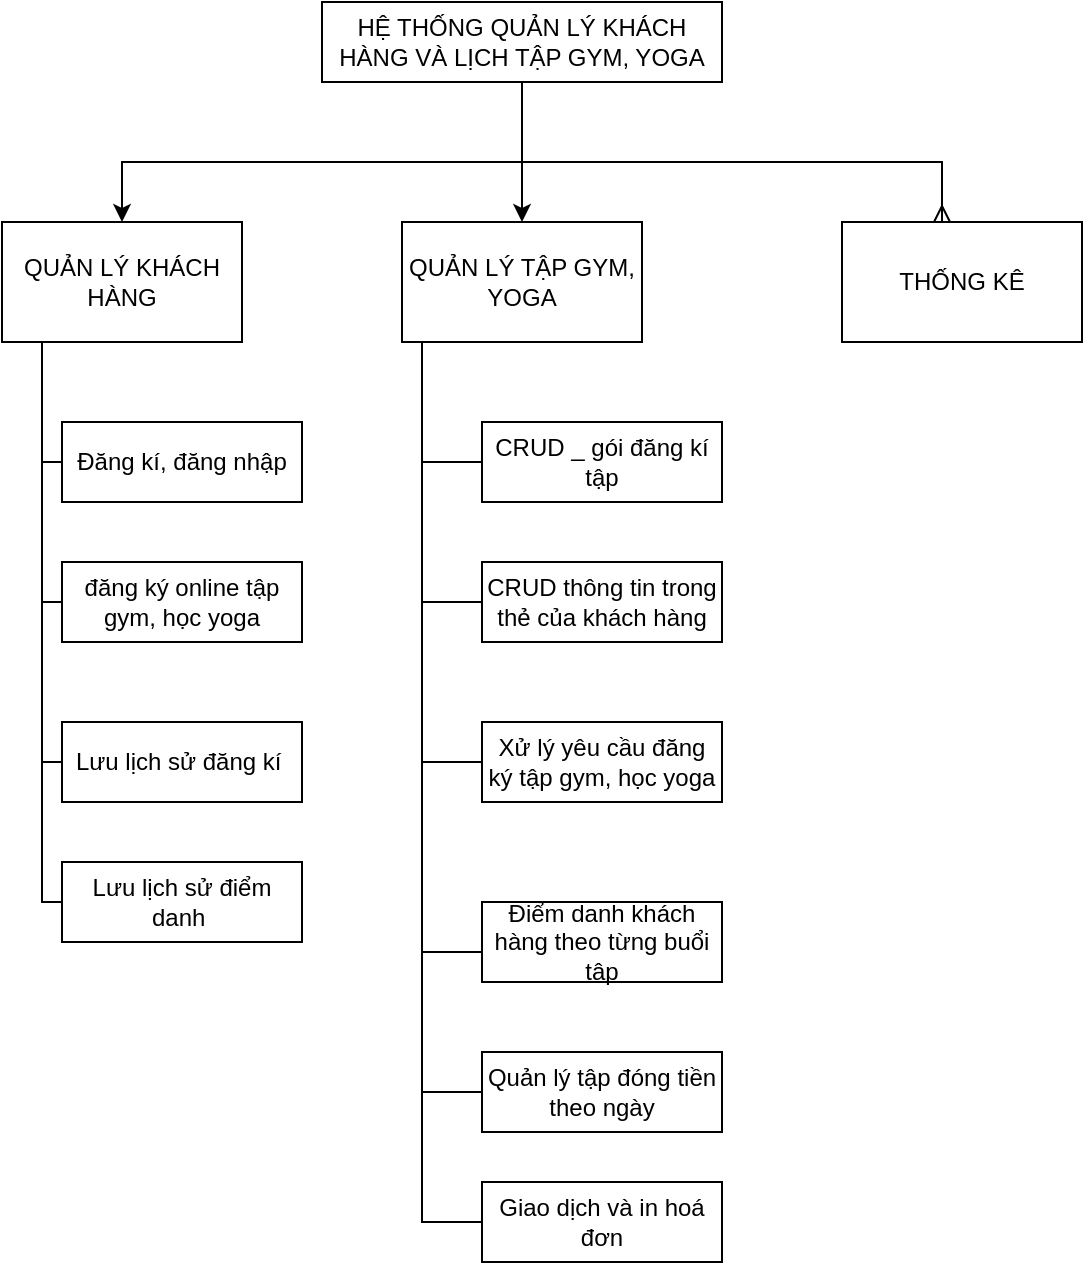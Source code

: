 <mxfile version="16.5.6" type="device" pages="3"><diagram id="xF_8jf-4wuRXXRX9VLZk" name="mo hinh phan ra"><mxGraphModel dx="809" dy="351" grid="1" gridSize="10" guides="1" tooltips="1" connect="1" arrows="1" fold="1" page="1" pageScale="1" pageWidth="827" pageHeight="1169" math="0" shadow="0"><root><mxCell id="0"/><mxCell id="1" parent="0"/><mxCell id="lrBVHdnkbSCNwrIkP09h-3" value="" style="edgeStyle=orthogonalEdgeStyle;rounded=0;orthogonalLoop=1;jettySize=auto;html=1;" parent="1" source="lrBVHdnkbSCNwrIkP09h-1" target="lrBVHdnkbSCNwrIkP09h-2" edge="1"><mxGeometry relative="1" as="geometry"><Array as="points"><mxPoint x="290" y="120"/><mxPoint x="90" y="120"/></Array></mxGeometry></mxCell><mxCell id="lrBVHdnkbSCNwrIkP09h-5" value="" style="edgeStyle=orthogonalEdgeStyle;rounded=0;orthogonalLoop=1;jettySize=auto;html=1;" parent="1" source="lrBVHdnkbSCNwrIkP09h-1" target="lrBVHdnkbSCNwrIkP09h-4" edge="1"><mxGeometry relative="1" as="geometry"/></mxCell><mxCell id="QH4XDnr8biD8cPz77FFK-4" value="" style="edgeStyle=orthogonalEdgeStyle;rounded=0;orthogonalLoop=1;jettySize=auto;html=1;endArrow=ERmany;endFill=0;" parent="1" source="lrBVHdnkbSCNwrIkP09h-1" target="QH4XDnr8biD8cPz77FFK-3" edge="1"><mxGeometry relative="1" as="geometry"><Array as="points"><mxPoint x="290" y="120"/><mxPoint x="500" y="120"/></Array></mxGeometry></mxCell><mxCell id="lrBVHdnkbSCNwrIkP09h-1" value="HỆ THỐNG QUẢN LÝ KHÁCH HÀNG VÀ LỊCH TẬP GYM, YOGA" style="rounded=0;whiteSpace=wrap;html=1;" parent="1" vertex="1"><mxGeometry x="190" y="40" width="200" height="40" as="geometry"/></mxCell><mxCell id="lrBVHdnkbSCNwrIkP09h-9" value="" style="edgeStyle=orthogonalEdgeStyle;rounded=0;orthogonalLoop=1;jettySize=auto;html=1;endArrow=none;endFill=0;" parent="1" source="lrBVHdnkbSCNwrIkP09h-2" target="lrBVHdnkbSCNwrIkP09h-8" edge="1"><mxGeometry relative="1" as="geometry"><Array as="points"><mxPoint x="50" y="270"/></Array></mxGeometry></mxCell><mxCell id="lrBVHdnkbSCNwrIkP09h-28" style="edgeStyle=orthogonalEdgeStyle;rounded=0;orthogonalLoop=1;jettySize=auto;html=1;endArrow=none;endFill=0;" parent="1" source="lrBVHdnkbSCNwrIkP09h-2" target="lrBVHdnkbSCNwrIkP09h-10" edge="1"><mxGeometry relative="1" as="geometry"><Array as="points"><mxPoint x="50" y="340"/></Array></mxGeometry></mxCell><mxCell id="lrBVHdnkbSCNwrIkP09h-30" style="edgeStyle=orthogonalEdgeStyle;rounded=0;orthogonalLoop=1;jettySize=auto;html=1;endArrow=none;endFill=0;" parent="1" source="lrBVHdnkbSCNwrIkP09h-2" target="lrBVHdnkbSCNwrIkP09h-13" edge="1"><mxGeometry relative="1" as="geometry"><Array as="points"><mxPoint x="50" y="420"/></Array></mxGeometry></mxCell><mxCell id="lrBVHdnkbSCNwrIkP09h-31" style="edgeStyle=orthogonalEdgeStyle;rounded=0;orthogonalLoop=1;jettySize=auto;html=1;endArrow=none;endFill=0;" parent="1" source="lrBVHdnkbSCNwrIkP09h-2" target="lrBVHdnkbSCNwrIkP09h-14" edge="1"><mxGeometry relative="1" as="geometry"><Array as="points"><mxPoint x="50" y="490"/></Array></mxGeometry></mxCell><mxCell id="lrBVHdnkbSCNwrIkP09h-2" value="QUẢN LÝ KHÁCH HÀNG" style="whiteSpace=wrap;html=1;rounded=0;" parent="1" vertex="1"><mxGeometry x="30" y="150" width="120" height="60" as="geometry"/></mxCell><mxCell id="lrBVHdnkbSCNwrIkP09h-17" value="" style="edgeStyle=orthogonalEdgeStyle;rounded=0;orthogonalLoop=1;jettySize=auto;html=1;endArrow=none;endFill=0;" parent="1" source="lrBVHdnkbSCNwrIkP09h-4" target="lrBVHdnkbSCNwrIkP09h-16" edge="1"><mxGeometry relative="1" as="geometry"><Array as="points"><mxPoint x="240" y="270"/></Array></mxGeometry></mxCell><mxCell id="lrBVHdnkbSCNwrIkP09h-32" style="edgeStyle=orthogonalEdgeStyle;rounded=0;orthogonalLoop=1;jettySize=auto;html=1;endArrow=none;endFill=0;" parent="1" source="lrBVHdnkbSCNwrIkP09h-4" target="lrBVHdnkbSCNwrIkP09h-18" edge="1"><mxGeometry relative="1" as="geometry"><Array as="points"><mxPoint x="240" y="340"/></Array></mxGeometry></mxCell><mxCell id="lrBVHdnkbSCNwrIkP09h-33" style="edgeStyle=orthogonalEdgeStyle;rounded=0;orthogonalLoop=1;jettySize=auto;html=1;endArrow=none;endFill=0;" parent="1" source="lrBVHdnkbSCNwrIkP09h-4" target="lrBVHdnkbSCNwrIkP09h-20" edge="1"><mxGeometry relative="1" as="geometry"><Array as="points"><mxPoint x="240" y="515"/></Array></mxGeometry></mxCell><mxCell id="lrBVHdnkbSCNwrIkP09h-34" style="edgeStyle=orthogonalEdgeStyle;rounded=0;orthogonalLoop=1;jettySize=auto;html=1;endArrow=none;endFill=0;" parent="1" source="lrBVHdnkbSCNwrIkP09h-4" target="lrBVHdnkbSCNwrIkP09h-21" edge="1"><mxGeometry relative="1" as="geometry"><Array as="points"><mxPoint x="240" y="585"/></Array></mxGeometry></mxCell><mxCell id="8RD4OJafHtz9UCirsaJC-2" style="edgeStyle=orthogonalEdgeStyle;rounded=0;orthogonalLoop=1;jettySize=auto;html=1;endArrow=none;endFill=0;" parent="1" source="lrBVHdnkbSCNwrIkP09h-4" target="8RD4OJafHtz9UCirsaJC-1" edge="1"><mxGeometry relative="1" as="geometry"><Array as="points"><mxPoint x="240" y="420"/></Array></mxGeometry></mxCell><mxCell id="lrBVHdnkbSCNwrIkP09h-4" value="QUẢN LÝ TẬP GYM, YOGA" style="whiteSpace=wrap;html=1;rounded=0;" parent="1" vertex="1"><mxGeometry x="230" y="150" width="120" height="60" as="geometry"/></mxCell><mxCell id="lrBVHdnkbSCNwrIkP09h-8" value="Đăng kí, đăng nhập" style="whiteSpace=wrap;html=1;rounded=0;" parent="1" vertex="1"><mxGeometry x="60" y="250" width="120" height="40" as="geometry"/></mxCell><mxCell id="lrBVHdnkbSCNwrIkP09h-10" value="đăng ký online tập gym, học yoga" style="whiteSpace=wrap;html=1;rounded=0;" parent="1" vertex="1"><mxGeometry x="60" y="320" width="120" height="40" as="geometry"/></mxCell><mxCell id="lrBVHdnkbSCNwrIkP09h-13" value="Lưu lịch sử đăng kí&amp;nbsp;" style="whiteSpace=wrap;html=1;rounded=0;" parent="1" vertex="1"><mxGeometry x="60" y="400" width="120" height="40" as="geometry"/></mxCell><mxCell id="lrBVHdnkbSCNwrIkP09h-14" value="Lưu lịch sử điểm danh&amp;nbsp;" style="whiteSpace=wrap;html=1;rounded=0;" parent="1" vertex="1"><mxGeometry x="60" y="470" width="120" height="40" as="geometry"/></mxCell><mxCell id="lrBVHdnkbSCNwrIkP09h-16" value="CRUD _ gói đăng kí tập" style="whiteSpace=wrap;html=1;rounded=0;" parent="1" vertex="1"><mxGeometry x="270" y="250" width="120" height="40" as="geometry"/></mxCell><mxCell id="lrBVHdnkbSCNwrIkP09h-18" value="CRUD thông tin trong thẻ của khách hàng" style="whiteSpace=wrap;html=1;rounded=0;" parent="1" vertex="1"><mxGeometry x="270" y="320" width="120" height="40" as="geometry"/></mxCell><mxCell id="lrBVHdnkbSCNwrIkP09h-20" value="Điểm danh khách hàng theo từng buổi tập" style="whiteSpace=wrap;html=1;rounded=0;" parent="1" vertex="1"><mxGeometry x="270" y="490" width="120" height="40" as="geometry"/></mxCell><mxCell id="lrBVHdnkbSCNwrIkP09h-21" value="Quản lý tập đóng tiền theo ngày" style="whiteSpace=wrap;html=1;rounded=0;" parent="1" vertex="1"><mxGeometry x="270" y="565" width="120" height="40" as="geometry"/></mxCell><mxCell id="8RD4OJafHtz9UCirsaJC-1" value="Xử lý yêu cầu đăng ký tập gym, học yoga" style="whiteSpace=wrap;html=1;rounded=0;" parent="1" vertex="1"><mxGeometry x="270" y="400" width="120" height="40" as="geometry"/></mxCell><mxCell id="8RD4OJafHtz9UCirsaJC-3" value="Giao dịch và in hoá đơn" style="whiteSpace=wrap;html=1;rounded=0;" parent="1" vertex="1"><mxGeometry x="270" y="630" width="120" height="40" as="geometry"/></mxCell><mxCell id="8RD4OJafHtz9UCirsaJC-4" style="edgeStyle=orthogonalEdgeStyle;rounded=0;orthogonalLoop=1;jettySize=auto;html=1;endArrow=none;endFill=0;" parent="1" source="lrBVHdnkbSCNwrIkP09h-4" target="8RD4OJafHtz9UCirsaJC-3" edge="1"><mxGeometry relative="1" as="geometry"><Array as="points"><mxPoint x="240" y="650"/></Array><mxPoint x="240" y="210" as="sourcePoint"/><mxPoint x="270" y="585" as="targetPoint"/></mxGeometry></mxCell><mxCell id="QH4XDnr8biD8cPz77FFK-3" value="THỐNG KÊ" style="whiteSpace=wrap;html=1;rounded=0;" parent="1" vertex="1"><mxGeometry x="450" y="150" width="120" height="60" as="geometry"/></mxCell></root></mxGraphModel></diagram><diagram id="kJdQb6IrYWe2V1N6X60a" name="Use-case"><mxGraphModel dx="809" dy="1520" grid="1" gridSize="10" guides="1" tooltips="1" connect="1" arrows="1" fold="1" page="1" pageScale="1" pageWidth="827" pageHeight="1169" background="#F4F1DE" math="0" shadow="0"><root><mxCell id="zGFMFRPCOHQXshSqbSQb-0"/><mxCell id="zGFMFRPCOHQXshSqbSQb-1" parent="zGFMFRPCOHQXshSqbSQb-0"/><mxCell id="zGFMFRPCOHQXshSqbSQb-4" value="" style="rounded=0;whiteSpace=wrap;html=1;fillColor=#F2CC8F;strokeColor=#E07A5F;fontColor=#393C56;" parent="zGFMFRPCOHQXshSqbSQb-1" vertex="1"><mxGeometry x="210" y="-20" width="370" height="440" as="geometry"/></mxCell><mxCell id="13xGKLoNftlwXCzoFX55-5" style="rounded=0;orthogonalLoop=1;jettySize=auto;html=1;labelBackgroundColor=#F4F1DE;strokeColor=#E07A5F;fontColor=#393C56;" parent="zGFMFRPCOHQXshSqbSQb-1" source="zGFMFRPCOHQXshSqbSQb-2" target="zGFMFRPCOHQXshSqbSQb-8" edge="1"><mxGeometry relative="1" as="geometry"/></mxCell><mxCell id="13xGKLoNftlwXCzoFX55-6" style="edgeStyle=none;rounded=0;orthogonalLoop=1;jettySize=auto;html=1;labelBackgroundColor=#F4F1DE;strokeColor=#E07A5F;fontColor=#393C56;" parent="zGFMFRPCOHQXshSqbSQb-1" source="zGFMFRPCOHQXshSqbSQb-2" target="zGFMFRPCOHQXshSqbSQb-10" edge="1"><mxGeometry relative="1" as="geometry"/></mxCell><mxCell id="13xGKLoNftlwXCzoFX55-7" style="edgeStyle=none;rounded=0;orthogonalLoop=1;jettySize=auto;html=1;labelBackgroundColor=#F4F1DE;strokeColor=#E07A5F;fontColor=#393C56;" parent="zGFMFRPCOHQXshSqbSQb-1" source="zGFMFRPCOHQXshSqbSQb-2" target="zGFMFRPCOHQXshSqbSQb-11" edge="1"><mxGeometry relative="1" as="geometry"/></mxCell><mxCell id="zGFMFRPCOHQXshSqbSQb-2" value="Khách vãng lai" style="shape=umlActor;verticalLabelPosition=bottom;verticalAlign=top;html=1;outlineConnect=0;fillColor=#F2CC8F;strokeColor=#E07A5F;fontColor=#393C56;" parent="zGFMFRPCOHQXshSqbSQb-1" vertex="1"><mxGeometry x="80" y="70" width="30" height="60" as="geometry"/></mxCell><mxCell id="13xGKLoNftlwXCzoFX55-2" style="edgeStyle=orthogonalEdgeStyle;rounded=0;orthogonalLoop=1;jettySize=auto;html=1;labelBackgroundColor=#F4F1DE;strokeColor=#E07A5F;fontColor=#393C56;" parent="zGFMFRPCOHQXshSqbSQb-1" source="zGFMFRPCOHQXshSqbSQb-3" target="zGFMFRPCOHQXshSqbSQb-9" edge="1"><mxGeometry relative="1" as="geometry"><Array as="points"><mxPoint x="100" y="175"/></Array></mxGeometry></mxCell><mxCell id="13xGKLoNftlwXCzoFX55-8" style="edgeStyle=none;rounded=0;orthogonalLoop=1;jettySize=auto;html=1;labelBackgroundColor=#F4F1DE;strokeColor=#E07A5F;fontColor=#393C56;" parent="zGFMFRPCOHQXshSqbSQb-1" source="zGFMFRPCOHQXshSqbSQb-3" target="zGFMFRPCOHQXshSqbSQb-12" edge="1"><mxGeometry relative="1" as="geometry"/></mxCell><mxCell id="13xGKLoNftlwXCzoFX55-9" style="edgeStyle=none;rounded=0;orthogonalLoop=1;jettySize=auto;html=1;labelBackgroundColor=#F4F1DE;strokeColor=#E07A5F;fontColor=#393C56;" parent="zGFMFRPCOHQXshSqbSQb-1" source="zGFMFRPCOHQXshSqbSQb-3" target="zGFMFRPCOHQXshSqbSQb-13" edge="1"><mxGeometry relative="1" as="geometry"/></mxCell><mxCell id="13xGKLoNftlwXCzoFX55-10" style="edgeStyle=none;rounded=0;orthogonalLoop=1;jettySize=auto;html=1;labelBackgroundColor=#F4F1DE;strokeColor=#E07A5F;fontColor=#393C56;" parent="zGFMFRPCOHQXshSqbSQb-1" source="zGFMFRPCOHQXshSqbSQb-3" target="zGFMFRPCOHQXshSqbSQb-17" edge="1"><mxGeometry relative="1" as="geometry"/></mxCell><mxCell id="zGFMFRPCOHQXshSqbSQb-3" value="Khách hàng thành viên" style="shape=umlActor;verticalLabelPosition=bottom;verticalAlign=top;html=1;outlineConnect=0;fillColor=#F2CC8F;strokeColor=#E07A5F;fontColor=#393C56;" parent="zGFMFRPCOHQXshSqbSQb-1" vertex="1"><mxGeometry x="80" y="260" width="30" height="60" as="geometry"/></mxCell><mxCell id="13xGKLoNftlwXCzoFX55-3" style="edgeStyle=orthogonalEdgeStyle;rounded=0;orthogonalLoop=1;jettySize=auto;html=1;labelBackgroundColor=#F4F1DE;strokeColor=#E07A5F;fontColor=#393C56;" parent="zGFMFRPCOHQXshSqbSQb-1" source="zGFMFRPCOHQXshSqbSQb-5" target="zGFMFRPCOHQXshSqbSQb-9" edge="1"><mxGeometry relative="1" as="geometry"><Array as="points"><mxPoint x="383" y="140"/></Array></mxGeometry></mxCell><mxCell id="13xGKLoNftlwXCzoFX55-11" style="edgeStyle=none;rounded=0;orthogonalLoop=1;jettySize=auto;html=1;labelBackgroundColor=#F4F1DE;strokeColor=#E07A5F;fontColor=#393C56;" parent="zGFMFRPCOHQXshSqbSQb-1" source="zGFMFRPCOHQXshSqbSQb-5" target="zGFMFRPCOHQXshSqbSQb-15" edge="1"><mxGeometry relative="1" as="geometry"/></mxCell><mxCell id="13xGKLoNftlwXCzoFX55-12" style="edgeStyle=none;rounded=0;orthogonalLoop=1;jettySize=auto;html=1;labelBackgroundColor=#F4F1DE;strokeColor=#E07A5F;fontColor=#393C56;" parent="zGFMFRPCOHQXshSqbSQb-1" source="zGFMFRPCOHQXshSqbSQb-5" target="zGFMFRPCOHQXshSqbSQb-16" edge="1"><mxGeometry relative="1" as="geometry"/></mxCell><mxCell id="13xGKLoNftlwXCzoFX55-13" style="edgeStyle=none;rounded=0;orthogonalLoop=1;jettySize=auto;html=1;labelBackgroundColor=#F4F1DE;strokeColor=#E07A5F;fontColor=#393C56;" parent="zGFMFRPCOHQXshSqbSQb-1" source="zGFMFRPCOHQXshSqbSQb-5" target="zGFMFRPCOHQXshSqbSQb-18" edge="1"><mxGeometry relative="1" as="geometry"/></mxCell><mxCell id="13xGKLoNftlwXCzoFX55-14" style="edgeStyle=none;rounded=0;orthogonalLoop=1;jettySize=auto;html=1;labelBackgroundColor=#F4F1DE;strokeColor=#E07A5F;fontColor=#393C56;" parent="zGFMFRPCOHQXshSqbSQb-1" source="zGFMFRPCOHQXshSqbSQb-5" target="zGFMFRPCOHQXshSqbSQb-19" edge="1"><mxGeometry relative="1" as="geometry"/></mxCell><mxCell id="13xGKLoNftlwXCzoFX55-15" style="edgeStyle=none;rounded=0;orthogonalLoop=1;jettySize=auto;html=1;labelBackgroundColor=#F4F1DE;strokeColor=#E07A5F;fontColor=#393C56;" parent="zGFMFRPCOHQXshSqbSQb-1" source="zGFMFRPCOHQXshSqbSQb-5" target="3hobtXEQhi8eWiXE3qNc-0" edge="1"><mxGeometry relative="1" as="geometry"/></mxCell><mxCell id="13xGKLoNftlwXCzoFX55-16" style="rounded=0;orthogonalLoop=1;jettySize=auto;html=1;labelBackgroundColor=#F4F1DE;strokeColor=#E07A5F;fontColor=#393C56;" parent="zGFMFRPCOHQXshSqbSQb-1" source="zGFMFRPCOHQXshSqbSQb-5" target="3hobtXEQhi8eWiXE3qNc-1" edge="1"><mxGeometry relative="1" as="geometry"><Array as="points"><mxPoint x="630" y="210"/></Array></mxGeometry></mxCell><mxCell id="13xGKLoNftlwXCzoFX55-17" style="edgeStyle=none;rounded=0;orthogonalLoop=1;jettySize=auto;html=1;labelBackgroundColor=#F4F1DE;strokeColor=#E07A5F;fontColor=#393C56;" parent="zGFMFRPCOHQXshSqbSQb-1" source="zGFMFRPCOHQXshSqbSQb-5" target="3hobtXEQhi8eWiXE3qNc-2" edge="1"><mxGeometry relative="1" as="geometry"><Array as="points"><mxPoint x="650" y="260"/></Array></mxGeometry></mxCell><mxCell id="13xGKLoNftlwXCzoFX55-18" style="edgeStyle=none;rounded=0;orthogonalLoop=1;jettySize=auto;html=1;labelBackgroundColor=#F4F1DE;strokeColor=#E07A5F;fontColor=#393C56;" parent="zGFMFRPCOHQXshSqbSQb-1" source="zGFMFRPCOHQXshSqbSQb-5" target="13xGKLoNftlwXCzoFX55-0" edge="1"><mxGeometry relative="1" as="geometry"><Array as="points"><mxPoint x="650" y="340"/></Array></mxGeometry></mxCell><mxCell id="zGFMFRPCOHQXshSqbSQb-5" value="Quản trị viên" style="shape=umlActor;verticalLabelPosition=bottom;verticalAlign=top;html=1;outlineConnect=0;fillColor=#F2CC8F;strokeColor=#E07A5F;fontColor=#393C56;" parent="zGFMFRPCOHQXshSqbSQb-1" vertex="1"><mxGeometry x="700" y="90" width="30" height="60" as="geometry"/></mxCell><mxCell id="13xGKLoNftlwXCzoFX55-4" style="edgeStyle=orthogonalEdgeStyle;rounded=0;orthogonalLoop=1;jettySize=auto;html=1;labelBackgroundColor=#F4F1DE;strokeColor=#E07A5F;fontColor=#393C56;" parent="zGFMFRPCOHQXshSqbSQb-1" source="zGFMFRPCOHQXshSqbSQb-7" target="zGFMFRPCOHQXshSqbSQb-9" edge="1"><mxGeometry relative="1" as="geometry"><Array as="points"><mxPoint x="383" y="370"/></Array></mxGeometry></mxCell><mxCell id="13xGKLoNftlwXCzoFX55-20" style="edgeStyle=none;rounded=0;orthogonalLoop=1;jettySize=auto;html=1;labelBackgroundColor=#F4F1DE;strokeColor=#E07A5F;fontColor=#393C56;" parent="zGFMFRPCOHQXshSqbSQb-1" source="zGFMFRPCOHQXshSqbSQb-7" target="3hobtXEQhi8eWiXE3qNc-0" edge="1"><mxGeometry relative="1" as="geometry"/></mxCell><mxCell id="13xGKLoNftlwXCzoFX55-21" style="edgeStyle=none;rounded=0;orthogonalLoop=1;jettySize=auto;html=1;labelBackgroundColor=#F4F1DE;strokeColor=#E07A5F;fontColor=#393C56;" parent="zGFMFRPCOHQXshSqbSQb-1" source="zGFMFRPCOHQXshSqbSQb-7" target="3hobtXEQhi8eWiXE3qNc-1" edge="1"><mxGeometry relative="1" as="geometry"/></mxCell><mxCell id="13xGKLoNftlwXCzoFX55-22" style="edgeStyle=none;rounded=0;orthogonalLoop=1;jettySize=auto;html=1;labelBackgroundColor=#F4F1DE;strokeColor=#E07A5F;fontColor=#393C56;" parent="zGFMFRPCOHQXshSqbSQb-1" source="zGFMFRPCOHQXshSqbSQb-7" target="3hobtXEQhi8eWiXE3qNc-2" edge="1"><mxGeometry relative="1" as="geometry"/></mxCell><mxCell id="13xGKLoNftlwXCzoFX55-23" style="edgeStyle=none;rounded=0;orthogonalLoop=1;jettySize=auto;html=1;labelBackgroundColor=#F4F1DE;strokeColor=#E07A5F;fontColor=#393C56;" parent="zGFMFRPCOHQXshSqbSQb-1" source="zGFMFRPCOHQXshSqbSQb-7" target="13xGKLoNftlwXCzoFX55-0" edge="1"><mxGeometry relative="1" as="geometry"/></mxCell><mxCell id="13xGKLoNftlwXCzoFX55-24" style="edgeStyle=none;rounded=0;orthogonalLoop=1;jettySize=auto;html=1;labelBackgroundColor=#F4F1DE;strokeColor=#E07A5F;fontColor=#393C56;" parent="zGFMFRPCOHQXshSqbSQb-1" source="zGFMFRPCOHQXshSqbSQb-7" target="zGFMFRPCOHQXshSqbSQb-19" edge="1"><mxGeometry relative="1" as="geometry"><Array as="points"><mxPoint x="725" y="230"/></Array></mxGeometry></mxCell><mxCell id="zGFMFRPCOHQXshSqbSQb-7" value="Nhân viên" style="shape=umlActor;verticalLabelPosition=bottom;verticalAlign=top;html=1;outlineConnect=0;fillColor=#F2CC8F;strokeColor=#E07A5F;fontColor=#393C56;" parent="zGFMFRPCOHQXshSqbSQb-1" vertex="1"><mxGeometry x="710" y="340" width="30" height="60" as="geometry"/></mxCell><mxCell id="zGFMFRPCOHQXshSqbSQb-8" value="Đăng kí" style="ellipse;whiteSpace=wrap;html=1;fillColor=#F2CC8F;strokeColor=#E07A5F;fontColor=#393C56;" parent="zGFMFRPCOHQXshSqbSQb-1" vertex="1"><mxGeometry x="220" y="-10" width="65" height="30" as="geometry"/></mxCell><mxCell id="zGFMFRPCOHQXshSqbSQb-9" value="Đăng nhập" style="ellipse;whiteSpace=wrap;html=1;fillColor=#F2CC8F;strokeColor=#E07A5F;fontColor=#393C56;" parent="zGFMFRPCOHQXshSqbSQb-1" vertex="1"><mxGeometry x="350" y="160" width="65" height="30" as="geometry"/></mxCell><mxCell id="zGFMFRPCOHQXshSqbSQb-10" value="Xem dịch vụ gym, yoga" style="ellipse;whiteSpace=wrap;html=1;fillColor=#F2CC8F;strokeColor=#E07A5F;fontColor=#393C56;" parent="zGFMFRPCOHQXshSqbSQb-1" vertex="1"><mxGeometry x="230" y="30" width="80" height="40" as="geometry"/></mxCell><mxCell id="zGFMFRPCOHQXshSqbSQb-11" value="Đăng ký mua" style="ellipse;whiteSpace=wrap;html=1;fillColor=#F2CC8F;strokeColor=#E07A5F;fontColor=#393C56;" parent="zGFMFRPCOHQXshSqbSQb-1" vertex="1"><mxGeometry x="240" y="90" width="80" height="40" as="geometry"/></mxCell><mxCell id="zGFMFRPCOHQXshSqbSQb-12" value="Xem lịch sử đăng kí" style="ellipse;whiteSpace=wrap;html=1;fillColor=#F2CC8F;strokeColor=#E07A5F;fontColor=#393C56;" parent="zGFMFRPCOHQXshSqbSQb-1" vertex="1"><mxGeometry x="240" y="210" width="80" height="40" as="geometry"/></mxCell><mxCell id="zGFMFRPCOHQXshSqbSQb-13" value="Xem lịch sử checkin" style="ellipse;whiteSpace=wrap;html=1;fillColor=#F2CC8F;strokeColor=#E07A5F;fontColor=#393C56;" parent="zGFMFRPCOHQXshSqbSQb-1" vertex="1"><mxGeometry x="240" y="260" width="80" height="40" as="geometry"/></mxCell><mxCell id="zGFMFRPCOHQXshSqbSQb-15" value="CRUD dịch vụ" style="ellipse;whiteSpace=wrap;html=1;fillColor=#F2CC8F;strokeColor=#E07A5F;fontColor=#393C56;" parent="zGFMFRPCOHQXshSqbSQb-1" vertex="1"><mxGeometry x="480" y="-15" width="95" height="40" as="geometry"/></mxCell><mxCell id="zGFMFRPCOHQXshSqbSQb-16" value="Xem thông tin danh sách tài khoản" style="ellipse;whiteSpace=wrap;html=1;fillColor=#F2CC8F;strokeColor=#E07A5F;fontColor=#393C56;" parent="zGFMFRPCOHQXshSqbSQb-1" vertex="1"><mxGeometry x="440" y="30" width="115" height="50" as="geometry"/></mxCell><mxCell id="zGFMFRPCOHQXshSqbSQb-17" value="Xem thông tin tài khoản" style="ellipse;whiteSpace=wrap;html=1;fillColor=#F2CC8F;strokeColor=#E07A5F;fontColor=#393C56;" parent="zGFMFRPCOHQXshSqbSQb-1" vertex="1"><mxGeometry x="240" y="320" width="80" height="40" as="geometry"/></mxCell><mxCell id="zGFMFRPCOHQXshSqbSQb-18" value="CRUD thẻ hội viên" style="ellipse;whiteSpace=wrap;html=1;fillColor=#F2CC8F;strokeColor=#E07A5F;fontColor=#393C56;" parent="zGFMFRPCOHQXshSqbSQb-1" vertex="1"><mxGeometry x="440" y="85" width="115" height="50" as="geometry"/></mxCell><mxCell id="zGFMFRPCOHQXshSqbSQb-19" value="CRUD thẻ hội viên" style="ellipse;whiteSpace=wrap;html=1;fillColor=#F2CC8F;strokeColor=#E07A5F;fontColor=#393C56;" parent="zGFMFRPCOHQXshSqbSQb-1" vertex="1"><mxGeometry x="460" y="150" width="115" height="50" as="geometry"/></mxCell><mxCell id="3hobtXEQhi8eWiXE3qNc-0" value="Quản lý đăng kí mua dịch vụ&amp;nbsp;" style="ellipse;whiteSpace=wrap;html=1;fillColor=#F2CC8F;strokeColor=#E07A5F;fontColor=#393C56;" parent="zGFMFRPCOHQXshSqbSQb-1" vertex="1"><mxGeometry x="465" y="205" width="115" height="50" as="geometry"/></mxCell><mxCell id="3hobtXEQhi8eWiXE3qNc-1" value="Tạo hoá đơn" style="ellipse;whiteSpace=wrap;html=1;fillColor=#F2CC8F;strokeColor=#E07A5F;fontColor=#393C56;" parent="zGFMFRPCOHQXshSqbSQb-1" vertex="1"><mxGeometry x="465" y="255" width="115" height="50" as="geometry"/></mxCell><mxCell id="3hobtXEQhi8eWiXE3qNc-2" value="Quản lý đăng kí mua dịch vụ&amp;nbsp;" style="ellipse;whiteSpace=wrap;html=1;fillColor=#F2CC8F;strokeColor=#E07A5F;fontColor=#393C56;" parent="zGFMFRPCOHQXshSqbSQb-1" vertex="1"><mxGeometry x="450" y="315" width="115" height="50" as="geometry"/></mxCell><mxCell id="13xGKLoNftlwXCzoFX55-0" value="Điểm danh hội viên" style="ellipse;whiteSpace=wrap;html=1;fillColor=#F2CC8F;strokeColor=#E07A5F;fontColor=#393C56;" parent="zGFMFRPCOHQXshSqbSQb-1" vertex="1"><mxGeometry x="390" y="380" width="110" height="40" as="geometry"/></mxCell></root></mxGraphModel></diagram><diagram id="-kGJA0H9vKayf4_RMus0" name="DB"><mxGraphModel dx="2175" dy="1754" grid="1" gridSize="10" guides="1" tooltips="1" connect="1" arrows="1" fold="1" page="1" pageScale="1" pageWidth="827" pageHeight="1169" math="0" shadow="0"><root><mxCell id="kpVYqd9rPYX45_pJOS58-0"/><mxCell id="kpVYqd9rPYX45_pJOS58-1" parent="kpVYqd9rPYX45_pJOS58-0"/><mxCell id="mCw3ePx2iYI9jJDlBTjr-112" style="edgeStyle=orthogonalEdgeStyle;rounded=0;orthogonalLoop=1;jettySize=auto;html=1;endArrow=ERmany;endFill=0;" parent="kpVYqd9rPYX45_pJOS58-1" source="gw7Hslz97PKL7P2vfVf2-0" target="gw7Hslz97PKL7P2vfVf2-70" edge="1"><mxGeometry relative="1" as="geometry"><Array as="points"><mxPoint x="-150" y="75"/><mxPoint x="-150" y="75"/></Array></mxGeometry></mxCell><mxCell id="mCw3ePx2iYI9jJDlBTjr-115" style="edgeStyle=orthogonalEdgeStyle;rounded=0;orthogonalLoop=1;jettySize=auto;html=1;endArrow=ERmany;endFill=0;" parent="kpVYqd9rPYX45_pJOS58-1" source="gw7Hslz97PKL7P2vfVf2-0" target="mCw3ePx2iYI9jJDlBTjr-61" edge="1"><mxGeometry relative="1" as="geometry"><Array as="points"><mxPoint x="-130" y="300"/><mxPoint x="-130" y="300"/></Array></mxGeometry></mxCell><mxCell id="Abm-PxRSOPzrm2lYa5z4-25" style="edgeStyle=orthogonalEdgeStyle;rounded=0;orthogonalLoop=1;jettySize=auto;html=1;endArrow=ERmany;endFill=0;" parent="kpVYqd9rPYX45_pJOS58-1" source="gw7Hslz97PKL7P2vfVf2-0" target="Abm-PxRSOPzrm2lYa5z4-0" edge="1"><mxGeometry relative="1" as="geometry"><Array as="points"><mxPoint x="-265" y="530"/></Array></mxGeometry></mxCell><mxCell id="gw7Hslz97PKL7P2vfVf2-0" value="NGƯỜI DÙNG" style="shape=table;startSize=30;container=1;collapsible=1;childLayout=tableLayout;fixedRows=1;rowLines=0;fontStyle=1;align=center;resizeLast=1;" parent="kpVYqd9rPYX45_pJOS58-1" vertex="1"><mxGeometry x="-340" width="150" height="360" as="geometry"/></mxCell><mxCell id="gw7Hslz97PKL7P2vfVf2-1" value="" style="shape=tableRow;horizontal=0;startSize=0;swimlaneHead=0;swimlaneBody=0;fillColor=none;collapsible=0;dropTarget=0;points=[[0,0.5],[1,0.5]];portConstraint=eastwest;top=0;left=0;right=0;bottom=1;" parent="gw7Hslz97PKL7P2vfVf2-0" vertex="1"><mxGeometry y="30" width="150" height="30" as="geometry"/></mxCell><mxCell id="gw7Hslz97PKL7P2vfVf2-2" value="PK" style="shape=partialRectangle;connectable=0;fillColor=none;top=0;left=0;bottom=0;right=0;fontStyle=1;overflow=hidden;" parent="gw7Hslz97PKL7P2vfVf2-1" vertex="1"><mxGeometry width="30" height="30" as="geometry"><mxRectangle width="30" height="30" as="alternateBounds"/></mxGeometry></mxCell><mxCell id="gw7Hslz97PKL7P2vfVf2-3" value="Id" style="shape=partialRectangle;connectable=0;fillColor=none;top=0;left=0;bottom=0;right=0;align=left;spacingLeft=6;fontStyle=5;overflow=hidden;" parent="gw7Hslz97PKL7P2vfVf2-1" vertex="1"><mxGeometry x="30" width="120" height="30" as="geometry"><mxRectangle width="120" height="30" as="alternateBounds"/></mxGeometry></mxCell><mxCell id="gw7Hslz97PKL7P2vfVf2-4" value="" style="shape=tableRow;horizontal=0;startSize=0;swimlaneHead=0;swimlaneBody=0;fillColor=none;collapsible=0;dropTarget=0;points=[[0,0.5],[1,0.5]];portConstraint=eastwest;top=0;left=0;right=0;bottom=0;" parent="gw7Hslz97PKL7P2vfVf2-0" vertex="1"><mxGeometry y="60" width="150" height="30" as="geometry"/></mxCell><mxCell id="gw7Hslz97PKL7P2vfVf2-5" value="" style="shape=partialRectangle;connectable=0;fillColor=none;top=0;left=0;bottom=0;right=0;editable=1;overflow=hidden;" parent="gw7Hslz97PKL7P2vfVf2-4" vertex="1"><mxGeometry width="30" height="30" as="geometry"><mxRectangle width="30" height="30" as="alternateBounds"/></mxGeometry></mxCell><mxCell id="gw7Hslz97PKL7P2vfVf2-6" value="Họ tên" style="shape=partialRectangle;connectable=0;fillColor=none;top=0;left=0;bottom=0;right=0;align=left;spacingLeft=6;overflow=hidden;" parent="gw7Hslz97PKL7P2vfVf2-4" vertex="1"><mxGeometry x="30" width="120" height="30" as="geometry"><mxRectangle width="120" height="30" as="alternateBounds"/></mxGeometry></mxCell><mxCell id="gw7Hslz97PKL7P2vfVf2-7" value="" style="shape=tableRow;horizontal=0;startSize=0;swimlaneHead=0;swimlaneBody=0;fillColor=none;collapsible=0;dropTarget=0;points=[[0,0.5],[1,0.5]];portConstraint=eastwest;top=0;left=0;right=0;bottom=0;" parent="gw7Hslz97PKL7P2vfVf2-0" vertex="1"><mxGeometry y="90" width="150" height="30" as="geometry"/></mxCell><mxCell id="gw7Hslz97PKL7P2vfVf2-8" value="" style="shape=partialRectangle;connectable=0;fillColor=none;top=0;left=0;bottom=0;right=0;editable=1;overflow=hidden;" parent="gw7Hslz97PKL7P2vfVf2-7" vertex="1"><mxGeometry width="30" height="30" as="geometry"><mxRectangle width="30" height="30" as="alternateBounds"/></mxGeometry></mxCell><mxCell id="gw7Hslz97PKL7P2vfVf2-9" value="Tuổi" style="shape=partialRectangle;connectable=0;fillColor=none;top=0;left=0;bottom=0;right=0;align=left;spacingLeft=6;overflow=hidden;" parent="gw7Hslz97PKL7P2vfVf2-7" vertex="1"><mxGeometry x="30" width="120" height="30" as="geometry"><mxRectangle width="120" height="30" as="alternateBounds"/></mxGeometry></mxCell><mxCell id="icM-Z08BMOvJMDBEeiL8-0" value="" style="shape=tableRow;horizontal=0;startSize=0;swimlaneHead=0;swimlaneBody=0;fillColor=none;collapsible=0;dropTarget=0;points=[[0,0.5],[1,0.5]];portConstraint=eastwest;top=0;left=0;right=0;bottom=0;" parent="gw7Hslz97PKL7P2vfVf2-0" vertex="1"><mxGeometry y="120" width="150" height="30" as="geometry"/></mxCell><mxCell id="icM-Z08BMOvJMDBEeiL8-1" value="" style="shape=partialRectangle;connectable=0;fillColor=none;top=0;left=0;bottom=0;right=0;editable=1;overflow=hidden;" parent="icM-Z08BMOvJMDBEeiL8-0" vertex="1"><mxGeometry width="30" height="30" as="geometry"><mxRectangle width="30" height="30" as="alternateBounds"/></mxGeometry></mxCell><mxCell id="icM-Z08BMOvJMDBEeiL8-2" value="Ảnh" style="shape=partialRectangle;connectable=0;fillColor=none;top=0;left=0;bottom=0;right=0;align=left;spacingLeft=6;overflow=hidden;" parent="icM-Z08BMOvJMDBEeiL8-0" vertex="1"><mxGeometry x="30" width="120" height="30" as="geometry"><mxRectangle width="120" height="30" as="alternateBounds"/></mxGeometry></mxCell><mxCell id="gw7Hslz97PKL7P2vfVf2-13" value="" style="shape=tableRow;horizontal=0;startSize=0;swimlaneHead=0;swimlaneBody=0;fillColor=none;collapsible=0;dropTarget=0;points=[[0,0.5],[1,0.5]];portConstraint=eastwest;top=0;left=0;right=0;bottom=0;" parent="gw7Hslz97PKL7P2vfVf2-0" vertex="1"><mxGeometry y="150" width="150" height="30" as="geometry"/></mxCell><mxCell id="gw7Hslz97PKL7P2vfVf2-14" value="" style="shape=partialRectangle;connectable=0;fillColor=none;top=0;left=0;bottom=0;right=0;editable=1;overflow=hidden;" parent="gw7Hslz97PKL7P2vfVf2-13" vertex="1"><mxGeometry width="30" height="30" as="geometry"><mxRectangle width="30" height="30" as="alternateBounds"/></mxGeometry></mxCell><mxCell id="gw7Hslz97PKL7P2vfVf2-15" value="Ngày sinh" style="shape=partialRectangle;connectable=0;fillColor=none;top=0;left=0;bottom=0;right=0;align=left;spacingLeft=6;overflow=hidden;" parent="gw7Hslz97PKL7P2vfVf2-13" vertex="1"><mxGeometry x="30" width="120" height="30" as="geometry"><mxRectangle width="120" height="30" as="alternateBounds"/></mxGeometry></mxCell><mxCell id="gw7Hslz97PKL7P2vfVf2-16" value="" style="shape=tableRow;horizontal=0;startSize=0;swimlaneHead=0;swimlaneBody=0;fillColor=none;collapsible=0;dropTarget=0;points=[[0,0.5],[1,0.5]];portConstraint=eastwest;top=0;left=0;right=0;bottom=0;" parent="gw7Hslz97PKL7P2vfVf2-0" vertex="1"><mxGeometry y="180" width="150" height="30" as="geometry"/></mxCell><mxCell id="gw7Hslz97PKL7P2vfVf2-17" value="" style="shape=partialRectangle;connectable=0;fillColor=none;top=0;left=0;bottom=0;right=0;editable=1;overflow=hidden;" parent="gw7Hslz97PKL7P2vfVf2-16" vertex="1"><mxGeometry width="30" height="30" as="geometry"><mxRectangle width="30" height="30" as="alternateBounds"/></mxGeometry></mxCell><mxCell id="gw7Hslz97PKL7P2vfVf2-18" value="Số điẹn thoại" style="shape=partialRectangle;connectable=0;fillColor=none;top=0;left=0;bottom=0;right=0;align=left;spacingLeft=6;overflow=hidden;" parent="gw7Hslz97PKL7P2vfVf2-16" vertex="1"><mxGeometry x="30" width="120" height="30" as="geometry"><mxRectangle width="120" height="30" as="alternateBounds"/></mxGeometry></mxCell><mxCell id="gw7Hslz97PKL7P2vfVf2-19" value="" style="shape=tableRow;horizontal=0;startSize=0;swimlaneHead=0;swimlaneBody=0;fillColor=none;collapsible=0;dropTarget=0;points=[[0,0.5],[1,0.5]];portConstraint=eastwest;top=0;left=0;right=0;bottom=0;" parent="gw7Hslz97PKL7P2vfVf2-0" vertex="1"><mxGeometry y="210" width="150" height="30" as="geometry"/></mxCell><mxCell id="gw7Hslz97PKL7P2vfVf2-20" value="" style="shape=partialRectangle;connectable=0;fillColor=none;top=0;left=0;bottom=0;right=0;editable=1;overflow=hidden;" parent="gw7Hslz97PKL7P2vfVf2-19" vertex="1"><mxGeometry width="30" height="30" as="geometry"><mxRectangle width="30" height="30" as="alternateBounds"/></mxGeometry></mxCell><mxCell id="gw7Hslz97PKL7P2vfVf2-21" value="Email" style="shape=partialRectangle;connectable=0;fillColor=none;top=0;left=0;bottom=0;right=0;align=left;spacingLeft=6;overflow=hidden;" parent="gw7Hslz97PKL7P2vfVf2-19" vertex="1"><mxGeometry x="30" width="120" height="30" as="geometry"><mxRectangle width="120" height="30" as="alternateBounds"/></mxGeometry></mxCell><mxCell id="Abm-PxRSOPzrm2lYa5z4-42" value="" style="shape=tableRow;horizontal=0;startSize=0;swimlaneHead=0;swimlaneBody=0;fillColor=none;collapsible=0;dropTarget=0;points=[[0,0.5],[1,0.5]];portConstraint=eastwest;top=0;left=0;right=0;bottom=0;" parent="gw7Hslz97PKL7P2vfVf2-0" vertex="1"><mxGeometry y="240" width="150" height="30" as="geometry"/></mxCell><mxCell id="Abm-PxRSOPzrm2lYa5z4-43" value="" style="shape=partialRectangle;connectable=0;fillColor=none;top=0;left=0;bottom=0;right=0;editable=1;overflow=hidden;" parent="Abm-PxRSOPzrm2lYa5z4-42" vertex="1"><mxGeometry width="30" height="30" as="geometry"><mxRectangle width="30" height="30" as="alternateBounds"/></mxGeometry></mxCell><mxCell id="Abm-PxRSOPzrm2lYa5z4-44" value="Địa chỉ" style="shape=partialRectangle;connectable=0;fillColor=none;top=0;left=0;bottom=0;right=0;align=left;spacingLeft=6;overflow=hidden;" parent="Abm-PxRSOPzrm2lYa5z4-42" vertex="1"><mxGeometry x="30" width="120" height="30" as="geometry"><mxRectangle width="120" height="30" as="alternateBounds"/></mxGeometry></mxCell><mxCell id="zVyGaeekmMzGnOPzXnew-43" value="" style="shape=tableRow;horizontal=0;startSize=0;swimlaneHead=0;swimlaneBody=0;fillColor=none;collapsible=0;dropTarget=0;points=[[0,0.5],[1,0.5]];portConstraint=eastwest;top=0;left=0;right=0;bottom=0;" parent="gw7Hslz97PKL7P2vfVf2-0" vertex="1"><mxGeometry y="270" width="150" height="30" as="geometry"/></mxCell><mxCell id="zVyGaeekmMzGnOPzXnew-44" value="" style="shape=partialRectangle;connectable=0;fillColor=none;top=0;left=0;bottom=0;right=0;editable=1;overflow=hidden;" parent="zVyGaeekmMzGnOPzXnew-43" vertex="1"><mxGeometry width="30" height="30" as="geometry"><mxRectangle width="30" height="30" as="alternateBounds"/></mxGeometry></mxCell><mxCell id="zVyGaeekmMzGnOPzXnew-45" value="Tên đăng nhập" style="shape=partialRectangle;connectable=0;fillColor=none;top=0;left=0;bottom=0;right=0;align=left;spacingLeft=6;overflow=hidden;" parent="zVyGaeekmMzGnOPzXnew-43" vertex="1"><mxGeometry x="30" width="120" height="30" as="geometry"><mxRectangle width="120" height="30" as="alternateBounds"/></mxGeometry></mxCell><mxCell id="zVyGaeekmMzGnOPzXnew-13" value="" style="shape=tableRow;horizontal=0;startSize=0;swimlaneHead=0;swimlaneBody=0;fillColor=none;collapsible=0;dropTarget=0;points=[[0,0.5],[1,0.5]];portConstraint=eastwest;top=0;left=0;right=0;bottom=0;" parent="gw7Hslz97PKL7P2vfVf2-0" vertex="1"><mxGeometry y="300" width="150" height="30" as="geometry"/></mxCell><mxCell id="zVyGaeekmMzGnOPzXnew-14" value="" style="shape=partialRectangle;connectable=0;fillColor=none;top=0;left=0;bottom=0;right=0;editable=1;overflow=hidden;" parent="zVyGaeekmMzGnOPzXnew-13" vertex="1"><mxGeometry width="30" height="30" as="geometry"><mxRectangle width="30" height="30" as="alternateBounds"/></mxGeometry></mxCell><mxCell id="zVyGaeekmMzGnOPzXnew-15" value="Tên hiển thị" style="shape=partialRectangle;connectable=0;fillColor=none;top=0;left=0;bottom=0;right=0;align=left;spacingLeft=6;overflow=hidden;" parent="zVyGaeekmMzGnOPzXnew-13" vertex="1"><mxGeometry x="30" width="120" height="30" as="geometry"><mxRectangle width="120" height="30" as="alternateBounds"/></mxGeometry></mxCell><mxCell id="gw7Hslz97PKL7P2vfVf2-10" value="" style="shape=tableRow;horizontal=0;startSize=0;swimlaneHead=0;swimlaneBody=0;fillColor=none;collapsible=0;dropTarget=0;points=[[0,0.5],[1,0.5]];portConstraint=eastwest;top=0;left=0;right=0;bottom=0;" parent="gw7Hslz97PKL7P2vfVf2-0" vertex="1"><mxGeometry y="330" width="150" height="30" as="geometry"/></mxCell><mxCell id="gw7Hslz97PKL7P2vfVf2-11" value="" style="shape=partialRectangle;connectable=0;fillColor=none;top=0;left=0;bottom=0;right=0;editable=1;overflow=hidden;" parent="gw7Hslz97PKL7P2vfVf2-10" vertex="1"><mxGeometry width="30" height="30" as="geometry"><mxRectangle width="30" height="30" as="alternateBounds"/></mxGeometry></mxCell><mxCell id="gw7Hslz97PKL7P2vfVf2-12" value="Mật khẩu" style="shape=partialRectangle;connectable=0;fillColor=none;top=0;left=0;bottom=0;right=0;align=left;spacingLeft=6;overflow=hidden;" parent="gw7Hslz97PKL7P2vfVf2-10" vertex="1"><mxGeometry x="30" width="120" height="30" as="geometry"><mxRectangle width="120" height="30" as="alternateBounds"/></mxGeometry></mxCell><mxCell id="mCw3ePx2iYI9jJDlBTjr-120" style="edgeStyle=orthogonalEdgeStyle;rounded=0;orthogonalLoop=1;jettySize=auto;html=1;endArrow=ERmany;endFill=0;" parent="kpVYqd9rPYX45_pJOS58-1" source="gw7Hslz97PKL7P2vfVf2-44" target="gw7Hslz97PKL7P2vfVf2-83" edge="1"><mxGeometry relative="1" as="geometry"><Array as="points"><mxPoint x="500" y="90"/><mxPoint x="500" y="90"/></Array></mxGeometry></mxCell><mxCell id="Abm-PxRSOPzrm2lYa5z4-46" style="edgeStyle=orthogonalEdgeStyle;rounded=0;orthogonalLoop=1;jettySize=auto;html=1;endArrow=ERmany;endFill=0;" parent="kpVYqd9rPYX45_pJOS58-1" source="gw7Hslz97PKL7P2vfVf2-44" target="Abm-PxRSOPzrm2lYa5z4-26" edge="1"><mxGeometry relative="1" as="geometry"><Array as="points"><mxPoint x="690" y="540"/></Array></mxGeometry></mxCell><mxCell id="icM-Z08BMOvJMDBEeiL8-3" style="edgeStyle=orthogonalEdgeStyle;rounded=0;orthogonalLoop=1;jettySize=auto;html=1;" parent="kpVYqd9rPYX45_pJOS58-1" source="gw7Hslz97PKL7P2vfVf2-44" target="mCw3ePx2iYI9jJDlBTjr-90" edge="1"><mxGeometry relative="1" as="geometry"><Array as="points"><mxPoint x="530" y="310"/><mxPoint x="530" y="310"/></Array></mxGeometry></mxCell><mxCell id="gw7Hslz97PKL7P2vfVf2-44" value="DỊCH VỤ" style="shape=table;startSize=30;container=1;collapsible=1;childLayout=tableLayout;fixedRows=1;rowLines=0;fontStyle=1;align=center;resizeLast=1;" parent="kpVYqd9rPYX45_pJOS58-1" vertex="1"><mxGeometry x="570" y="10" width="240" height="360" as="geometry"/></mxCell><mxCell id="gw7Hslz97PKL7P2vfVf2-45" value="" style="shape=tableRow;horizontal=0;startSize=0;swimlaneHead=0;swimlaneBody=0;fillColor=none;collapsible=0;dropTarget=0;points=[[0,0.5],[1,0.5]];portConstraint=eastwest;top=0;left=0;right=0;bottom=1;" parent="gw7Hslz97PKL7P2vfVf2-44" vertex="1"><mxGeometry y="30" width="240" height="30" as="geometry"/></mxCell><mxCell id="gw7Hslz97PKL7P2vfVf2-46" value="PK" style="shape=partialRectangle;connectable=0;fillColor=none;top=0;left=0;bottom=0;right=0;fontStyle=1;overflow=hidden;" parent="gw7Hslz97PKL7P2vfVf2-45" vertex="1"><mxGeometry width="30" height="30" as="geometry"><mxRectangle width="30" height="30" as="alternateBounds"/></mxGeometry></mxCell><mxCell id="gw7Hslz97PKL7P2vfVf2-47" value="Id" style="shape=partialRectangle;connectable=0;fillColor=none;top=0;left=0;bottom=0;right=0;align=left;spacingLeft=6;fontStyle=5;overflow=hidden;" parent="gw7Hslz97PKL7P2vfVf2-45" vertex="1"><mxGeometry x="30" width="210" height="30" as="geometry"><mxRectangle width="210" height="30" as="alternateBounds"/></mxGeometry></mxCell><mxCell id="gw7Hslz97PKL7P2vfVf2-48" value="" style="shape=tableRow;horizontal=0;startSize=0;swimlaneHead=0;swimlaneBody=0;fillColor=none;collapsible=0;dropTarget=0;points=[[0,0.5],[1,0.5]];portConstraint=eastwest;top=0;left=0;right=0;bottom=0;" parent="gw7Hslz97PKL7P2vfVf2-44" vertex="1"><mxGeometry y="60" width="240" height="30" as="geometry"/></mxCell><mxCell id="gw7Hslz97PKL7P2vfVf2-49" value="FK" style="shape=partialRectangle;connectable=0;fillColor=none;top=0;left=0;bottom=0;right=0;editable=1;overflow=hidden;" parent="gw7Hslz97PKL7P2vfVf2-48" vertex="1"><mxGeometry width="30" height="30" as="geometry"><mxRectangle width="30" height="30" as="alternateBounds"/></mxGeometry></mxCell><mxCell id="gw7Hslz97PKL7P2vfVf2-50" value="IdLoai" style="shape=partialRectangle;connectable=0;fillColor=none;top=0;left=0;bottom=0;right=0;align=left;spacingLeft=6;overflow=hidden;" parent="gw7Hslz97PKL7P2vfVf2-48" vertex="1"><mxGeometry x="30" width="210" height="30" as="geometry"><mxRectangle width="210" height="30" as="alternateBounds"/></mxGeometry></mxCell><mxCell id="mCw3ePx2iYI9jJDlBTjr-0" value="" style="shape=tableRow;horizontal=0;startSize=0;swimlaneHead=0;swimlaneBody=0;fillColor=none;collapsible=0;dropTarget=0;points=[[0,0.5],[1,0.5]];portConstraint=eastwest;top=0;left=0;right=0;bottom=0;" parent="gw7Hslz97PKL7P2vfVf2-44" vertex="1"><mxGeometry y="90" width="240" height="30" as="geometry"/></mxCell><mxCell id="mCw3ePx2iYI9jJDlBTjr-1" value="" style="shape=partialRectangle;connectable=0;fillColor=none;top=0;left=0;bottom=0;right=0;editable=1;overflow=hidden;" parent="mCw3ePx2iYI9jJDlBTjr-0" vertex="1"><mxGeometry width="30" height="30" as="geometry"><mxRectangle width="30" height="30" as="alternateBounds"/></mxGeometry></mxCell><mxCell id="mCw3ePx2iYI9jJDlBTjr-2" value="Tên " style="shape=partialRectangle;connectable=0;fillColor=none;top=0;left=0;bottom=0;right=0;align=left;spacingLeft=6;overflow=hidden;" parent="mCw3ePx2iYI9jJDlBTjr-0" vertex="1"><mxGeometry x="30" width="210" height="30" as="geometry"><mxRectangle width="210" height="30" as="alternateBounds"/></mxGeometry></mxCell><mxCell id="gw7Hslz97PKL7P2vfVf2-51" value="" style="shape=tableRow;horizontal=0;startSize=0;swimlaneHead=0;swimlaneBody=0;fillColor=none;collapsible=0;dropTarget=0;points=[[0,0.5],[1,0.5]];portConstraint=eastwest;top=0;left=0;right=0;bottom=0;" parent="gw7Hslz97PKL7P2vfVf2-44" vertex="1"><mxGeometry y="120" width="240" height="30" as="geometry"/></mxCell><mxCell id="gw7Hslz97PKL7P2vfVf2-52" value="" style="shape=partialRectangle;connectable=0;fillColor=none;top=0;left=0;bottom=0;right=0;editable=1;overflow=hidden;" parent="gw7Hslz97PKL7P2vfVf2-51" vertex="1"><mxGeometry width="30" height="30" as="geometry"><mxRectangle width="30" height="30" as="alternateBounds"/></mxGeometry></mxCell><mxCell id="gw7Hslz97PKL7P2vfVf2-53" value="Giá tiền" style="shape=partialRectangle;connectable=0;fillColor=none;top=0;left=0;bottom=0;right=0;align=left;spacingLeft=6;overflow=hidden;" parent="gw7Hslz97PKL7P2vfVf2-51" vertex="1"><mxGeometry x="30" width="210" height="30" as="geometry"><mxRectangle width="210" height="30" as="alternateBounds"/></mxGeometry></mxCell><mxCell id="mCw3ePx2iYI9jJDlBTjr-3" value="" style="shape=tableRow;horizontal=0;startSize=0;swimlaneHead=0;swimlaneBody=0;fillColor=none;collapsible=0;dropTarget=0;points=[[0,0.5],[1,0.5]];portConstraint=eastwest;top=0;left=0;right=0;bottom=0;" parent="gw7Hslz97PKL7P2vfVf2-44" vertex="1"><mxGeometry y="150" width="240" height="30" as="geometry"/></mxCell><mxCell id="mCw3ePx2iYI9jJDlBTjr-4" value="" style="shape=partialRectangle;connectable=0;fillColor=none;top=0;left=0;bottom=0;right=0;editable=1;overflow=hidden;" parent="mCw3ePx2iYI9jJDlBTjr-3" vertex="1"><mxGeometry width="30" height="30" as="geometry"><mxRectangle width="30" height="30" as="alternateBounds"/></mxGeometry></mxCell><mxCell id="mCw3ePx2iYI9jJDlBTjr-5" value="Só ngày sử dụng" style="shape=partialRectangle;connectable=0;fillColor=none;top=0;left=0;bottom=0;right=0;align=left;spacingLeft=6;overflow=hidden;" parent="mCw3ePx2iYI9jJDlBTjr-3" vertex="1"><mxGeometry x="30" width="210" height="30" as="geometry"><mxRectangle width="210" height="30" as="alternateBounds"/></mxGeometry></mxCell><mxCell id="mCw3ePx2iYI9jJDlBTjr-30" value="" style="shape=tableRow;horizontal=0;startSize=0;swimlaneHead=0;swimlaneBody=0;fillColor=none;collapsible=0;dropTarget=0;points=[[0,0.5],[1,0.5]];portConstraint=eastwest;top=0;left=0;right=0;bottom=0;" parent="gw7Hslz97PKL7P2vfVf2-44" vertex="1"><mxGeometry y="180" width="240" height="30" as="geometry"/></mxCell><mxCell id="mCw3ePx2iYI9jJDlBTjr-31" value="" style="shape=partialRectangle;connectable=0;fillColor=none;top=0;left=0;bottom=0;right=0;editable=1;overflow=hidden;" parent="mCw3ePx2iYI9jJDlBTjr-30" vertex="1"><mxGeometry width="30" height="30" as="geometry"><mxRectangle width="30" height="30" as="alternateBounds"/></mxGeometry></mxCell><mxCell id="mCw3ePx2iYI9jJDlBTjr-32" value="Số lượt dùng" style="shape=partialRectangle;connectable=0;fillColor=none;top=0;left=0;bottom=0;right=0;align=left;spacingLeft=6;overflow=hidden;" parent="mCw3ePx2iYI9jJDlBTjr-30" vertex="1"><mxGeometry x="30" width="210" height="30" as="geometry"><mxRectangle width="210" height="30" as="alternateBounds"/></mxGeometry></mxCell><mxCell id="mCw3ePx2iYI9jJDlBTjr-33" value="" style="shape=tableRow;horizontal=0;startSize=0;swimlaneHead=0;swimlaneBody=0;fillColor=none;collapsible=0;dropTarget=0;points=[[0,0.5],[1,0.5]];portConstraint=eastwest;top=0;left=0;right=0;bottom=0;" parent="gw7Hslz97PKL7P2vfVf2-44" vertex="1"><mxGeometry y="210" width="240" height="30" as="geometry"/></mxCell><mxCell id="mCw3ePx2iYI9jJDlBTjr-34" value="" style="shape=partialRectangle;connectable=0;fillColor=none;top=0;left=0;bottom=0;right=0;editable=1;overflow=hidden;" parent="mCw3ePx2iYI9jJDlBTjr-33" vertex="1"><mxGeometry width="30" height="30" as="geometry"><mxRectangle width="30" height="30" as="alternateBounds"/></mxGeometry></mxCell><mxCell id="mCw3ePx2iYI9jJDlBTjr-35" value="Khung giờ trong ngày _bắt đầu" style="shape=partialRectangle;connectable=0;fillColor=none;top=0;left=0;bottom=0;right=0;align=left;spacingLeft=6;overflow=hidden;" parent="mCw3ePx2iYI9jJDlBTjr-33" vertex="1"><mxGeometry x="30" width="210" height="30" as="geometry"><mxRectangle width="210" height="30" as="alternateBounds"/></mxGeometry></mxCell><mxCell id="qW36QqRAD1ARONjEkWT1-0" value="" style="shape=tableRow;horizontal=0;startSize=0;swimlaneHead=0;swimlaneBody=0;fillColor=none;collapsible=0;dropTarget=0;points=[[0,0.5],[1,0.5]];portConstraint=eastwest;top=0;left=0;right=0;bottom=0;" parent="gw7Hslz97PKL7P2vfVf2-44" vertex="1"><mxGeometry y="240" width="240" height="30" as="geometry"/></mxCell><mxCell id="qW36QqRAD1ARONjEkWT1-1" value="" style="shape=partialRectangle;connectable=0;fillColor=none;top=0;left=0;bottom=0;right=0;editable=1;overflow=hidden;" parent="qW36QqRAD1ARONjEkWT1-0" vertex="1"><mxGeometry width="30" height="30" as="geometry"><mxRectangle width="30" height="30" as="alternateBounds"/></mxGeometry></mxCell><mxCell id="qW36QqRAD1ARONjEkWT1-2" value="Khung giờ trong ngày_kết thúc" style="shape=partialRectangle;connectable=0;fillColor=none;top=0;left=0;bottom=0;right=0;align=left;spacingLeft=6;overflow=hidden;" parent="qW36QqRAD1ARONjEkWT1-0" vertex="1"><mxGeometry x="30" width="210" height="30" as="geometry"><mxRectangle width="210" height="30" as="alternateBounds"/></mxGeometry></mxCell><mxCell id="qW36QqRAD1ARONjEkWT1-3" value="" style="shape=tableRow;horizontal=0;startSize=0;swimlaneHead=0;swimlaneBody=0;fillColor=none;collapsible=0;dropTarget=0;points=[[0,0.5],[1,0.5]];portConstraint=eastwest;top=0;left=0;right=0;bottom=0;" parent="gw7Hslz97PKL7P2vfVf2-44" vertex="1"><mxGeometry y="270" width="240" height="30" as="geometry"/></mxCell><mxCell id="qW36QqRAD1ARONjEkWT1-4" value="" style="shape=partialRectangle;connectable=0;fillColor=none;top=0;left=0;bottom=0;right=0;editable=1;overflow=hidden;" parent="qW36QqRAD1ARONjEkWT1-3" vertex="1"><mxGeometry width="30" height="30" as="geometry"><mxRectangle width="30" height="30" as="alternateBounds"/></mxGeometry></mxCell><mxCell id="qW36QqRAD1ARONjEkWT1-5" value="Số lượng thành viên tối đa" style="shape=partialRectangle;connectable=0;fillColor=none;top=0;left=0;bottom=0;right=0;align=left;spacingLeft=6;overflow=hidden;" parent="qW36QqRAD1ARONjEkWT1-3" vertex="1"><mxGeometry x="30" width="210" height="30" as="geometry"><mxRectangle width="210" height="30" as="alternateBounds"/></mxGeometry></mxCell><mxCell id="X70BlErN54pwBXxjHWfa-3" value="" style="shape=tableRow;horizontal=0;startSize=0;swimlaneHead=0;swimlaneBody=0;fillColor=none;collapsible=0;dropTarget=0;points=[[0,0.5],[1,0.5]];portConstraint=eastwest;top=0;left=0;right=0;bottom=0;" parent="gw7Hslz97PKL7P2vfVf2-44" vertex="1"><mxGeometry y="300" width="240" height="30" as="geometry"/></mxCell><mxCell id="X70BlErN54pwBXxjHWfa-4" value="" style="shape=partialRectangle;connectable=0;fillColor=none;top=0;left=0;bottom=0;right=0;editable=1;overflow=hidden;" parent="X70BlErN54pwBXxjHWfa-3" vertex="1"><mxGeometry width="30" height="30" as="geometry"><mxRectangle width="30" height="30" as="alternateBounds"/></mxGeometry></mxCell><mxCell id="X70BlErN54pwBXxjHWfa-5" value="Số lượng thành viên hiện tại" style="shape=partialRectangle;connectable=0;fillColor=none;top=0;left=0;bottom=0;right=0;align=left;spacingLeft=6;overflow=hidden;" parent="X70BlErN54pwBXxjHWfa-3" vertex="1"><mxGeometry x="30" width="210" height="30" as="geometry"><mxRectangle width="210" height="30" as="alternateBounds"/></mxGeometry></mxCell><mxCell id="gw7Hslz97PKL7P2vfVf2-54" value="" style="shape=tableRow;horizontal=0;startSize=0;swimlaneHead=0;swimlaneBody=0;fillColor=none;collapsible=0;dropTarget=0;points=[[0,0.5],[1,0.5]];portConstraint=eastwest;top=0;left=0;right=0;bottom=0;" parent="gw7Hslz97PKL7P2vfVf2-44" vertex="1"><mxGeometry y="330" width="240" height="30" as="geometry"/></mxCell><mxCell id="gw7Hslz97PKL7P2vfVf2-55" value="" style="shape=partialRectangle;connectable=0;fillColor=none;top=0;left=0;bottom=0;right=0;editable=1;overflow=hidden;" parent="gw7Hslz97PKL7P2vfVf2-54" vertex="1"><mxGeometry width="30" height="30" as="geometry"><mxRectangle width="30" height="30" as="alternateBounds"/></mxGeometry></mxCell><mxCell id="gw7Hslz97PKL7P2vfVf2-56" value="Mô tả" style="shape=partialRectangle;connectable=0;fillColor=none;top=0;left=0;bottom=0;right=0;align=left;spacingLeft=6;overflow=hidden;" parent="gw7Hslz97PKL7P2vfVf2-54" vertex="1"><mxGeometry x="30" width="210" height="30" as="geometry"><mxRectangle width="210" height="30" as="alternateBounds"/></mxGeometry></mxCell><mxCell id="mCw3ePx2iYI9jJDlBTjr-114" style="edgeStyle=orthogonalEdgeStyle;rounded=0;orthogonalLoop=1;jettySize=auto;html=1;endArrow=ERmany;endFill=0;" parent="kpVYqd9rPYX45_pJOS58-1" source="gw7Hslz97PKL7P2vfVf2-70" target="gw7Hslz97PKL7P2vfVf2-83" edge="1"><mxGeometry relative="1" as="geometry"/></mxCell><mxCell id="gw7Hslz97PKL7P2vfVf2-70" value="THẺ" style="shape=table;startSize=30;container=1;collapsible=1;childLayout=tableLayout;fixedRows=1;rowLines=0;fontStyle=1;align=center;resizeLast=1;" parent="kpVYqd9rPYX45_pJOS58-1" vertex="1"><mxGeometry x="-60" width="180" height="180" as="geometry"/></mxCell><mxCell id="gw7Hslz97PKL7P2vfVf2-71" value="" style="shape=tableRow;horizontal=0;startSize=0;swimlaneHead=0;swimlaneBody=0;fillColor=none;collapsible=0;dropTarget=0;points=[[0,0.5],[1,0.5]];portConstraint=eastwest;top=0;left=0;right=0;bottom=1;" parent="gw7Hslz97PKL7P2vfVf2-70" vertex="1"><mxGeometry y="30" width="180" height="30" as="geometry"/></mxCell><mxCell id="gw7Hslz97PKL7P2vfVf2-72" value="PK" style="shape=partialRectangle;connectable=0;fillColor=none;top=0;left=0;bottom=0;right=0;fontStyle=1;overflow=hidden;" parent="gw7Hslz97PKL7P2vfVf2-71" vertex="1"><mxGeometry width="30" height="30" as="geometry"><mxRectangle width="30" height="30" as="alternateBounds"/></mxGeometry></mxCell><mxCell id="gw7Hslz97PKL7P2vfVf2-73" value="ID" style="shape=partialRectangle;connectable=0;fillColor=none;top=0;left=0;bottom=0;right=0;align=left;spacingLeft=6;fontStyle=5;overflow=hidden;" parent="gw7Hslz97PKL7P2vfVf2-71" vertex="1"><mxGeometry x="30" width="150" height="30" as="geometry"><mxRectangle width="150" height="30" as="alternateBounds"/></mxGeometry></mxCell><mxCell id="gw7Hslz97PKL7P2vfVf2-74" value="" style="shape=tableRow;horizontal=0;startSize=0;swimlaneHead=0;swimlaneBody=0;fillColor=none;collapsible=0;dropTarget=0;points=[[0,0.5],[1,0.5]];portConstraint=eastwest;top=0;left=0;right=0;bottom=0;" parent="gw7Hslz97PKL7P2vfVf2-70" vertex="1"><mxGeometry y="60" width="180" height="30" as="geometry"/></mxCell><mxCell id="gw7Hslz97PKL7P2vfVf2-75" value="FK" style="shape=partialRectangle;connectable=0;fillColor=none;top=0;left=0;bottom=0;right=0;editable=1;overflow=hidden;" parent="gw7Hslz97PKL7P2vfVf2-74" vertex="1"><mxGeometry width="30" height="30" as="geometry"><mxRectangle width="30" height="30" as="alternateBounds"/></mxGeometry></mxCell><mxCell id="gw7Hslz97PKL7P2vfVf2-76" value="IdKhach" style="shape=partialRectangle;connectable=0;fillColor=none;top=0;left=0;bottom=0;right=0;align=left;spacingLeft=6;overflow=hidden;" parent="gw7Hslz97PKL7P2vfVf2-74" vertex="1"><mxGeometry x="30" width="150" height="30" as="geometry"><mxRectangle width="150" height="30" as="alternateBounds"/></mxGeometry></mxCell><mxCell id="X70BlErN54pwBXxjHWfa-0" value="" style="shape=tableRow;horizontal=0;startSize=0;swimlaneHead=0;swimlaneBody=0;fillColor=none;collapsible=0;dropTarget=0;points=[[0,0.5],[1,0.5]];portConstraint=eastwest;top=0;left=0;right=0;bottom=0;" parent="gw7Hslz97PKL7P2vfVf2-70" vertex="1"><mxGeometry y="90" width="180" height="30" as="geometry"/></mxCell><mxCell id="X70BlErN54pwBXxjHWfa-1" value="" style="shape=partialRectangle;connectable=0;fillColor=none;top=0;left=0;bottom=0;right=0;editable=1;overflow=hidden;" parent="X70BlErN54pwBXxjHWfa-0" vertex="1"><mxGeometry width="30" height="30" as="geometry"><mxRectangle width="30" height="30" as="alternateBounds"/></mxGeometry></mxCell><mxCell id="X70BlErN54pwBXxjHWfa-2" value="Ngày tạo" style="shape=partialRectangle;connectable=0;fillColor=none;top=0;left=0;bottom=0;right=0;align=left;spacingLeft=6;overflow=hidden;" parent="X70BlErN54pwBXxjHWfa-0" vertex="1"><mxGeometry x="30" width="150" height="30" as="geometry"><mxRectangle width="150" height="30" as="alternateBounds"/></mxGeometry></mxCell><mxCell id="mCw3ePx2iYI9jJDlBTjr-58" value="" style="shape=tableRow;horizontal=0;startSize=0;swimlaneHead=0;swimlaneBody=0;fillColor=none;collapsible=0;dropTarget=0;points=[[0,0.5],[1,0.5]];portConstraint=eastwest;top=0;left=0;right=0;bottom=0;" parent="gw7Hslz97PKL7P2vfVf2-70" vertex="1"><mxGeometry y="120" width="180" height="30" as="geometry"/></mxCell><mxCell id="mCw3ePx2iYI9jJDlBTjr-59" value="" style="shape=partialRectangle;connectable=0;fillColor=none;top=0;left=0;bottom=0;right=0;editable=1;overflow=hidden;" parent="mCw3ePx2iYI9jJDlBTjr-58" vertex="1"><mxGeometry width="30" height="30" as="geometry"><mxRectangle width="30" height="30" as="alternateBounds"/></mxGeometry></mxCell><mxCell id="mCw3ePx2iYI9jJDlBTjr-60" value="Ngày cập nhật" style="shape=partialRectangle;connectable=0;fillColor=none;top=0;left=0;bottom=0;right=0;align=left;spacingLeft=6;overflow=hidden;" parent="mCw3ePx2iYI9jJDlBTjr-58" vertex="1"><mxGeometry x="30" width="150" height="30" as="geometry"><mxRectangle width="150" height="30" as="alternateBounds"/></mxGeometry></mxCell><mxCell id="gw7Hslz97PKL7P2vfVf2-77" value="" style="shape=tableRow;horizontal=0;startSize=0;swimlaneHead=0;swimlaneBody=0;fillColor=none;collapsible=0;dropTarget=0;points=[[0,0.5],[1,0.5]];portConstraint=eastwest;top=0;left=0;right=0;bottom=0;" parent="gw7Hslz97PKL7P2vfVf2-70" vertex="1"><mxGeometry y="150" width="180" height="30" as="geometry"/></mxCell><mxCell id="gw7Hslz97PKL7P2vfVf2-78" value="" style="shape=partialRectangle;connectable=0;fillColor=none;top=0;left=0;bottom=0;right=0;editable=1;overflow=hidden;" parent="gw7Hslz97PKL7P2vfVf2-77" vertex="1"><mxGeometry width="30" height="30" as="geometry"><mxRectangle width="30" height="30" as="alternateBounds"/></mxGeometry></mxCell><mxCell id="gw7Hslz97PKL7P2vfVf2-79" value="Trạng thái" style="shape=partialRectangle;connectable=0;fillColor=none;top=0;left=0;bottom=0;right=0;align=left;spacingLeft=6;overflow=hidden;" parent="gw7Hslz97PKL7P2vfVf2-77" vertex="1"><mxGeometry x="30" width="150" height="30" as="geometry"><mxRectangle width="150" height="30" as="alternateBounds"/></mxGeometry></mxCell><mxCell id="mCw3ePx2iYI9jJDlBTjr-119" style="edgeStyle=orthogonalEdgeStyle;rounded=0;orthogonalLoop=1;jettySize=auto;html=1;endArrow=ERmany;endFill=0;" parent="kpVYqd9rPYX45_pJOS58-1" source="gw7Hslz97PKL7P2vfVf2-83" target="gw7Hslz97PKL7P2vfVf2-110" edge="1"><mxGeometry relative="1" as="geometry"/></mxCell><mxCell id="gw7Hslz97PKL7P2vfVf2-83" value="DỊCH VỤ TRONG THẺ" style="shape=table;startSize=30;container=1;collapsible=1;childLayout=tableLayout;fixedRows=1;rowLines=0;fontStyle=1;align=center;resizeLast=1;" parent="kpVYqd9rPYX45_pJOS58-1" vertex="1"><mxGeometry x="260" y="-15" width="180" height="210" as="geometry"/></mxCell><mxCell id="gw7Hslz97PKL7P2vfVf2-84" value="" style="shape=tableRow;horizontal=0;startSize=0;swimlaneHead=0;swimlaneBody=0;fillColor=none;collapsible=0;dropTarget=0;points=[[0,0.5],[1,0.5]];portConstraint=eastwest;top=0;left=0;right=0;bottom=1;" parent="gw7Hslz97PKL7P2vfVf2-83" vertex="1"><mxGeometry y="30" width="180" height="30" as="geometry"/></mxCell><mxCell id="gw7Hslz97PKL7P2vfVf2-85" value="PK" style="shape=partialRectangle;connectable=0;fillColor=none;top=0;left=0;bottom=0;right=0;fontStyle=1;overflow=hidden;" parent="gw7Hslz97PKL7P2vfVf2-84" vertex="1"><mxGeometry width="30" height="30" as="geometry"><mxRectangle width="30" height="30" as="alternateBounds"/></mxGeometry></mxCell><mxCell id="gw7Hslz97PKL7P2vfVf2-86" value="Id" style="shape=partialRectangle;connectable=0;fillColor=none;top=0;left=0;bottom=0;right=0;align=left;spacingLeft=6;fontStyle=5;overflow=hidden;" parent="gw7Hslz97PKL7P2vfVf2-84" vertex="1"><mxGeometry x="30" width="150" height="30" as="geometry"><mxRectangle width="150" height="30" as="alternateBounds"/></mxGeometry></mxCell><mxCell id="gw7Hslz97PKL7P2vfVf2-87" value="" style="shape=tableRow;horizontal=0;startSize=0;swimlaneHead=0;swimlaneBody=0;fillColor=none;collapsible=0;dropTarget=0;points=[[0,0.5],[1,0.5]];portConstraint=eastwest;top=0;left=0;right=0;bottom=0;" parent="gw7Hslz97PKL7P2vfVf2-83" vertex="1"><mxGeometry y="60" width="180" height="30" as="geometry"/></mxCell><mxCell id="gw7Hslz97PKL7P2vfVf2-88" value="FK" style="shape=partialRectangle;connectable=0;fillColor=none;top=0;left=0;bottom=0;right=0;editable=1;overflow=hidden;" parent="gw7Hslz97PKL7P2vfVf2-87" vertex="1"><mxGeometry width="30" height="30" as="geometry"><mxRectangle width="30" height="30" as="alternateBounds"/></mxGeometry></mxCell><mxCell id="gw7Hslz97PKL7P2vfVf2-89" value="Id Thẻ" style="shape=partialRectangle;connectable=0;fillColor=none;top=0;left=0;bottom=0;right=0;align=left;spacingLeft=6;overflow=hidden;" parent="gw7Hslz97PKL7P2vfVf2-87" vertex="1"><mxGeometry x="30" width="150" height="30" as="geometry"><mxRectangle width="150" height="30" as="alternateBounds"/></mxGeometry></mxCell><mxCell id="mCw3ePx2iYI9jJDlBTjr-36" value="" style="shape=tableRow;horizontal=0;startSize=0;swimlaneHead=0;swimlaneBody=0;fillColor=none;collapsible=0;dropTarget=0;points=[[0,0.5],[1,0.5]];portConstraint=eastwest;top=0;left=0;right=0;bottom=0;" parent="gw7Hslz97PKL7P2vfVf2-83" vertex="1"><mxGeometry y="90" width="180" height="30" as="geometry"/></mxCell><mxCell id="mCw3ePx2iYI9jJDlBTjr-37" value="FK" style="shape=partialRectangle;connectable=0;fillColor=none;top=0;left=0;bottom=0;right=0;editable=1;overflow=hidden;" parent="mCw3ePx2iYI9jJDlBTjr-36" vertex="1"><mxGeometry width="30" height="30" as="geometry"><mxRectangle width="30" height="30" as="alternateBounds"/></mxGeometry></mxCell><mxCell id="mCw3ePx2iYI9jJDlBTjr-38" value="Id Dịch vụ" style="shape=partialRectangle;connectable=0;fillColor=none;top=0;left=0;bottom=0;right=0;align=left;spacingLeft=6;overflow=hidden;" parent="mCw3ePx2iYI9jJDlBTjr-36" vertex="1"><mxGeometry x="30" width="150" height="30" as="geometry"><mxRectangle width="150" height="30" as="alternateBounds"/></mxGeometry></mxCell><mxCell id="gw7Hslz97PKL7P2vfVf2-90" value="" style="shape=tableRow;horizontal=0;startSize=0;swimlaneHead=0;swimlaneBody=0;fillColor=none;collapsible=0;dropTarget=0;points=[[0,0.5],[1,0.5]];portConstraint=eastwest;top=0;left=0;right=0;bottom=0;" parent="gw7Hslz97PKL7P2vfVf2-83" vertex="1"><mxGeometry y="120" width="180" height="30" as="geometry"/></mxCell><mxCell id="gw7Hslz97PKL7P2vfVf2-91" value="" style="shape=partialRectangle;connectable=0;fillColor=none;top=0;left=0;bottom=0;right=0;editable=1;overflow=hidden;" parent="gw7Hslz97PKL7P2vfVf2-90" vertex="1"><mxGeometry width="30" height="30" as="geometry"><mxRectangle width="30" height="30" as="alternateBounds"/></mxGeometry></mxCell><mxCell id="gw7Hslz97PKL7P2vfVf2-92" value="Ngày đăng kí" style="shape=partialRectangle;connectable=0;fillColor=none;top=0;left=0;bottom=0;right=0;align=left;spacingLeft=6;overflow=hidden;" parent="gw7Hslz97PKL7P2vfVf2-90" vertex="1"><mxGeometry x="30" width="150" height="30" as="geometry"><mxRectangle width="150" height="30" as="alternateBounds"/></mxGeometry></mxCell><mxCell id="KA4Xepx9oXfnbHQJAkYD-5" value="" style="shape=tableRow;horizontal=0;startSize=0;swimlaneHead=0;swimlaneBody=0;fillColor=none;collapsible=0;dropTarget=0;points=[[0,0.5],[1,0.5]];portConstraint=eastwest;top=0;left=0;right=0;bottom=0;" vertex="1" parent="gw7Hslz97PKL7P2vfVf2-83"><mxGeometry y="150" width="180" height="30" as="geometry"/></mxCell><mxCell id="KA4Xepx9oXfnbHQJAkYD-6" value="" style="shape=partialRectangle;connectable=0;fillColor=none;top=0;left=0;bottom=0;right=0;editable=1;overflow=hidden;" vertex="1" parent="KA4Xepx9oXfnbHQJAkYD-5"><mxGeometry width="30" height="30" as="geometry"><mxRectangle width="30" height="30" as="alternateBounds"/></mxGeometry></mxCell><mxCell id="KA4Xepx9oXfnbHQJAkYD-7" value="Ngày bắt đầu" style="shape=partialRectangle;connectable=0;fillColor=none;top=0;left=0;bottom=0;right=0;align=left;spacingLeft=6;overflow=hidden;" vertex="1" parent="KA4Xepx9oXfnbHQJAkYD-5"><mxGeometry x="30" width="150" height="30" as="geometry"><mxRectangle width="150" height="30" as="alternateBounds"/></mxGeometry></mxCell><mxCell id="KA4Xepx9oXfnbHQJAkYD-2" value="" style="shape=tableRow;horizontal=0;startSize=0;swimlaneHead=0;swimlaneBody=0;fillColor=none;collapsible=0;dropTarget=0;points=[[0,0.5],[1,0.5]];portConstraint=eastwest;top=0;left=0;right=0;bottom=0;" vertex="1" parent="gw7Hslz97PKL7P2vfVf2-83"><mxGeometry y="180" width="180" height="30" as="geometry"/></mxCell><mxCell id="KA4Xepx9oXfnbHQJAkYD-3" value="" style="shape=partialRectangle;connectable=0;fillColor=none;top=0;left=0;bottom=0;right=0;editable=1;overflow=hidden;" vertex="1" parent="KA4Xepx9oXfnbHQJAkYD-2"><mxGeometry width="30" height="30" as="geometry"><mxRectangle width="30" height="30" as="alternateBounds"/></mxGeometry></mxCell><mxCell id="KA4Xepx9oXfnbHQJAkYD-4" value="Ngày kết thúc" style="shape=partialRectangle;connectable=0;fillColor=none;top=0;left=0;bottom=0;right=0;align=left;spacingLeft=6;overflow=hidden;" vertex="1" parent="KA4Xepx9oXfnbHQJAkYD-2"><mxGeometry x="30" width="150" height="30" as="geometry"><mxRectangle width="150" height="30" as="alternateBounds"/></mxGeometry></mxCell><mxCell id="gw7Hslz97PKL7P2vfVf2-110" value="LỊCH SỬ CHECKIN" style="shape=table;startSize=30;container=1;collapsible=1;childLayout=tableLayout;fixedRows=1;rowLines=0;fontStyle=1;align=center;resizeLast=1;" parent="kpVYqd9rPYX45_pJOS58-1" vertex="1"><mxGeometry x="260" y="-185" width="180" height="120" as="geometry"/></mxCell><mxCell id="gw7Hslz97PKL7P2vfVf2-111" value="" style="shape=tableRow;horizontal=0;startSize=0;swimlaneHead=0;swimlaneBody=0;fillColor=none;collapsible=0;dropTarget=0;points=[[0,0.5],[1,0.5]];portConstraint=eastwest;top=0;left=0;right=0;bottom=1;" parent="gw7Hslz97PKL7P2vfVf2-110" vertex="1"><mxGeometry y="30" width="180" height="30" as="geometry"/></mxCell><mxCell id="gw7Hslz97PKL7P2vfVf2-112" value="PK" style="shape=partialRectangle;connectable=0;fillColor=none;top=0;left=0;bottom=0;right=0;fontStyle=1;overflow=hidden;" parent="gw7Hslz97PKL7P2vfVf2-111" vertex="1"><mxGeometry width="30" height="30" as="geometry"><mxRectangle width="30" height="30" as="alternateBounds"/></mxGeometry></mxCell><mxCell id="gw7Hslz97PKL7P2vfVf2-113" value="Id" style="shape=partialRectangle;connectable=0;fillColor=none;top=0;left=0;bottom=0;right=0;align=left;spacingLeft=6;fontStyle=5;overflow=hidden;" parent="gw7Hslz97PKL7P2vfVf2-111" vertex="1"><mxGeometry x="30" width="150" height="30" as="geometry"><mxRectangle width="150" height="30" as="alternateBounds"/></mxGeometry></mxCell><mxCell id="mCw3ePx2iYI9jJDlBTjr-109" value="" style="shape=tableRow;horizontal=0;startSize=0;swimlaneHead=0;swimlaneBody=0;fillColor=none;collapsible=0;dropTarget=0;points=[[0,0.5],[1,0.5]];portConstraint=eastwest;top=0;left=0;right=0;bottom=0;" parent="gw7Hslz97PKL7P2vfVf2-110" vertex="1"><mxGeometry y="60" width="180" height="30" as="geometry"/></mxCell><mxCell id="mCw3ePx2iYI9jJDlBTjr-110" value="FK" style="shape=partialRectangle;connectable=0;fillColor=none;top=0;left=0;bottom=0;right=0;editable=1;overflow=hidden;" parent="mCw3ePx2iYI9jJDlBTjr-109" vertex="1"><mxGeometry width="30" height="30" as="geometry"><mxRectangle width="30" height="30" as="alternateBounds"/></mxGeometry></mxCell><mxCell id="mCw3ePx2iYI9jJDlBTjr-111" value="Id dịch vụ trong thẻ" style="shape=partialRectangle;connectable=0;fillColor=none;top=0;left=0;bottom=0;right=0;align=left;spacingLeft=6;overflow=hidden;" parent="mCw3ePx2iYI9jJDlBTjr-109" vertex="1"><mxGeometry x="30" width="150" height="30" as="geometry"><mxRectangle width="150" height="30" as="alternateBounds"/></mxGeometry></mxCell><mxCell id="qW36QqRAD1ARONjEkWT1-7" value="" style="shape=tableRow;horizontal=0;startSize=0;swimlaneHead=0;swimlaneBody=0;fillColor=none;collapsible=0;dropTarget=0;points=[[0,0.5],[1,0.5]];portConstraint=eastwest;top=0;left=0;right=0;bottom=0;" parent="gw7Hslz97PKL7P2vfVf2-110" vertex="1"><mxGeometry y="90" width="180" height="30" as="geometry"/></mxCell><mxCell id="qW36QqRAD1ARONjEkWT1-8" value="" style="shape=partialRectangle;connectable=0;fillColor=none;top=0;left=0;bottom=0;right=0;editable=1;overflow=hidden;" parent="qW36QqRAD1ARONjEkWT1-7" vertex="1"><mxGeometry width="30" height="30" as="geometry"><mxRectangle width="30" height="30" as="alternateBounds"/></mxGeometry></mxCell><mxCell id="qW36QqRAD1ARONjEkWT1-9" value="Ngày giờ" style="shape=partialRectangle;connectable=0;fillColor=none;top=0;left=0;bottom=0;right=0;align=left;spacingLeft=6;overflow=hidden;" parent="qW36QqRAD1ARONjEkWT1-7" vertex="1"><mxGeometry x="30" width="150" height="30" as="geometry"><mxRectangle width="150" height="30" as="alternateBounds"/></mxGeometry></mxCell><mxCell id="mCw3ePx2iYI9jJDlBTjr-117" style="edgeStyle=orthogonalEdgeStyle;rounded=0;orthogonalLoop=1;jettySize=auto;html=1;endArrow=ERmany;endFill=0;" parent="kpVYqd9rPYX45_pJOS58-1" source="gw7Hslz97PKL7P2vfVf2-123" target="gw7Hslz97PKL7P2vfVf2-44" edge="1"><mxGeometry relative="1" as="geometry"/></mxCell><mxCell id="gw7Hslz97PKL7P2vfVf2-123" value="LOẠI DỊCH VỤ" style="shape=table;startSize=30;container=1;collapsible=1;childLayout=tableLayout;fixedRows=1;rowLines=0;fontStyle=1;align=center;resizeLast=1;" parent="kpVYqd9rPYX45_pJOS58-1" vertex="1"><mxGeometry x="880" y="145" width="180" height="90" as="geometry"/></mxCell><mxCell id="gw7Hslz97PKL7P2vfVf2-124" value="" style="shape=tableRow;horizontal=0;startSize=0;swimlaneHead=0;swimlaneBody=0;fillColor=none;collapsible=0;dropTarget=0;points=[[0,0.5],[1,0.5]];portConstraint=eastwest;top=0;left=0;right=0;bottom=1;" parent="gw7Hslz97PKL7P2vfVf2-123" vertex="1"><mxGeometry y="30" width="180" height="30" as="geometry"/></mxCell><mxCell id="gw7Hslz97PKL7P2vfVf2-125" value="PK" style="shape=partialRectangle;connectable=0;fillColor=none;top=0;left=0;bottom=0;right=0;fontStyle=1;overflow=hidden;" parent="gw7Hslz97PKL7P2vfVf2-124" vertex="1"><mxGeometry width="30" height="30" as="geometry"><mxRectangle width="30" height="30" as="alternateBounds"/></mxGeometry></mxCell><mxCell id="gw7Hslz97PKL7P2vfVf2-126" value="Id" style="shape=partialRectangle;connectable=0;fillColor=none;top=0;left=0;bottom=0;right=0;align=left;spacingLeft=6;fontStyle=5;overflow=hidden;" parent="gw7Hslz97PKL7P2vfVf2-124" vertex="1"><mxGeometry x="30" width="150" height="30" as="geometry"><mxRectangle width="150" height="30" as="alternateBounds"/></mxGeometry></mxCell><mxCell id="gw7Hslz97PKL7P2vfVf2-127" value="" style="shape=tableRow;horizontal=0;startSize=0;swimlaneHead=0;swimlaneBody=0;fillColor=none;collapsible=0;dropTarget=0;points=[[0,0.5],[1,0.5]];portConstraint=eastwest;top=0;left=0;right=0;bottom=0;" parent="gw7Hslz97PKL7P2vfVf2-123" vertex="1"><mxGeometry y="60" width="180" height="30" as="geometry"/></mxCell><mxCell id="gw7Hslz97PKL7P2vfVf2-128" value="" style="shape=partialRectangle;connectable=0;fillColor=none;top=0;left=0;bottom=0;right=0;editable=1;overflow=hidden;" parent="gw7Hslz97PKL7P2vfVf2-127" vertex="1"><mxGeometry width="30" height="30" as="geometry"><mxRectangle width="30" height="30" as="alternateBounds"/></mxGeometry></mxCell><mxCell id="gw7Hslz97PKL7P2vfVf2-129" value="TenLoai" style="shape=partialRectangle;connectable=0;fillColor=none;top=0;left=0;bottom=0;right=0;align=left;spacingLeft=6;overflow=hidden;" parent="gw7Hslz97PKL7P2vfVf2-127" vertex="1"><mxGeometry x="30" width="150" height="30" as="geometry"><mxRectangle width="150" height="30" as="alternateBounds"/></mxGeometry></mxCell><mxCell id="mCw3ePx2iYI9jJDlBTjr-116" style="edgeStyle=orthogonalEdgeStyle;rounded=0;orthogonalLoop=1;jettySize=auto;html=1;endArrow=ERmany;endFill=0;" parent="kpVYqd9rPYX45_pJOS58-1" source="mCw3ePx2iYI9jJDlBTjr-61" target="mCw3ePx2iYI9jJDlBTjr-90" edge="1"><mxGeometry relative="1" as="geometry"><mxPoint x="230" y="310" as="targetPoint"/><Array as="points"><mxPoint x="230" y="310"/><mxPoint x="230" y="310"/></Array></mxGeometry></mxCell><mxCell id="mCw3ePx2iYI9jJDlBTjr-61" value="HOÁ ĐƠN" style="shape=table;startSize=30;container=1;collapsible=1;childLayout=tableLayout;fixedRows=1;rowLines=0;fontStyle=1;align=center;resizeLast=1;" parent="kpVYqd9rPYX45_pJOS58-1" vertex="1"><mxGeometry x="-60" y="220" width="180" height="180" as="geometry"/></mxCell><mxCell id="mCw3ePx2iYI9jJDlBTjr-62" value="" style="shape=tableRow;horizontal=0;startSize=0;swimlaneHead=0;swimlaneBody=0;fillColor=none;collapsible=0;dropTarget=0;points=[[0,0.5],[1,0.5]];portConstraint=eastwest;top=0;left=0;right=0;bottom=1;" parent="mCw3ePx2iYI9jJDlBTjr-61" vertex="1"><mxGeometry y="30" width="180" height="30" as="geometry"/></mxCell><mxCell id="mCw3ePx2iYI9jJDlBTjr-63" value="PK" style="shape=partialRectangle;connectable=0;fillColor=none;top=0;left=0;bottom=0;right=0;fontStyle=1;overflow=hidden;" parent="mCw3ePx2iYI9jJDlBTjr-62" vertex="1"><mxGeometry width="30" height="30" as="geometry"><mxRectangle width="30" height="30" as="alternateBounds"/></mxGeometry></mxCell><mxCell id="mCw3ePx2iYI9jJDlBTjr-64" value="ID" style="shape=partialRectangle;connectable=0;fillColor=none;top=0;left=0;bottom=0;right=0;align=left;spacingLeft=6;fontStyle=5;overflow=hidden;" parent="mCw3ePx2iYI9jJDlBTjr-62" vertex="1"><mxGeometry x="30" width="150" height="30" as="geometry"><mxRectangle width="150" height="30" as="alternateBounds"/></mxGeometry></mxCell><mxCell id="mCw3ePx2iYI9jJDlBTjr-65" value="" style="shape=tableRow;horizontal=0;startSize=0;swimlaneHead=0;swimlaneBody=0;fillColor=none;collapsible=0;dropTarget=0;points=[[0,0.5],[1,0.5]];portConstraint=eastwest;top=0;left=0;right=0;bottom=0;" parent="mCw3ePx2iYI9jJDlBTjr-61" vertex="1"><mxGeometry y="60" width="180" height="30" as="geometry"/></mxCell><mxCell id="mCw3ePx2iYI9jJDlBTjr-66" value="FK" style="shape=partialRectangle;connectable=0;fillColor=none;top=0;left=0;bottom=0;right=0;editable=1;overflow=hidden;" parent="mCw3ePx2iYI9jJDlBTjr-65" vertex="1"><mxGeometry width="30" height="30" as="geometry"><mxRectangle width="30" height="30" as="alternateBounds"/></mxGeometry></mxCell><mxCell id="mCw3ePx2iYI9jJDlBTjr-67" value="Id Người dùng" style="shape=partialRectangle;connectable=0;fillColor=none;top=0;left=0;bottom=0;right=0;align=left;spacingLeft=6;overflow=hidden;" parent="mCw3ePx2iYI9jJDlBTjr-65" vertex="1"><mxGeometry x="30" width="150" height="30" as="geometry"><mxRectangle width="150" height="30" as="alternateBounds"/></mxGeometry></mxCell><mxCell id="mCw3ePx2iYI9jJDlBTjr-68" value="" style="shape=tableRow;horizontal=0;startSize=0;swimlaneHead=0;swimlaneBody=0;fillColor=none;collapsible=0;dropTarget=0;points=[[0,0.5],[1,0.5]];portConstraint=eastwest;top=0;left=0;right=0;bottom=0;" parent="mCw3ePx2iYI9jJDlBTjr-61" vertex="1"><mxGeometry y="90" width="180" height="30" as="geometry"/></mxCell><mxCell id="mCw3ePx2iYI9jJDlBTjr-69" value="" style="shape=partialRectangle;connectable=0;fillColor=none;top=0;left=0;bottom=0;right=0;editable=1;overflow=hidden;" parent="mCw3ePx2iYI9jJDlBTjr-68" vertex="1"><mxGeometry width="30" height="30" as="geometry"><mxRectangle width="30" height="30" as="alternateBounds"/></mxGeometry></mxCell><mxCell id="mCw3ePx2iYI9jJDlBTjr-70" value="Ngày giờ" style="shape=partialRectangle;connectable=0;fillColor=none;top=0;left=0;bottom=0;right=0;align=left;spacingLeft=6;overflow=hidden;" parent="mCw3ePx2iYI9jJDlBTjr-68" vertex="1"><mxGeometry x="30" width="150" height="30" as="geometry"><mxRectangle width="150" height="30" as="alternateBounds"/></mxGeometry></mxCell><mxCell id="mCw3ePx2iYI9jJDlBTjr-87" value="" style="shape=tableRow;horizontal=0;startSize=0;swimlaneHead=0;swimlaneBody=0;fillColor=none;collapsible=0;dropTarget=0;points=[[0,0.5],[1,0.5]];portConstraint=eastwest;top=0;left=0;right=0;bottom=0;" parent="mCw3ePx2iYI9jJDlBTjr-61" vertex="1"><mxGeometry y="120" width="180" height="30" as="geometry"/></mxCell><mxCell id="mCw3ePx2iYI9jJDlBTjr-88" value="" style="shape=partialRectangle;connectable=0;fillColor=none;top=0;left=0;bottom=0;right=0;editable=1;overflow=hidden;" parent="mCw3ePx2iYI9jJDlBTjr-87" vertex="1"><mxGeometry width="30" height="30" as="geometry"><mxRectangle width="30" height="30" as="alternateBounds"/></mxGeometry></mxCell><mxCell id="mCw3ePx2iYI9jJDlBTjr-89" value="Người thu" style="shape=partialRectangle;connectable=0;fillColor=none;top=0;left=0;bottom=0;right=0;align=left;spacingLeft=6;overflow=hidden;" parent="mCw3ePx2iYI9jJDlBTjr-87" vertex="1"><mxGeometry x="30" width="150" height="30" as="geometry"><mxRectangle width="150" height="30" as="alternateBounds"/></mxGeometry></mxCell><mxCell id="mCw3ePx2iYI9jJDlBTjr-71" value="" style="shape=tableRow;horizontal=0;startSize=0;swimlaneHead=0;swimlaneBody=0;fillColor=none;collapsible=0;dropTarget=0;points=[[0,0.5],[1,0.5]];portConstraint=eastwest;top=0;left=0;right=0;bottom=0;" parent="mCw3ePx2iYI9jJDlBTjr-61" vertex="1"><mxGeometry y="150" width="180" height="30" as="geometry"/></mxCell><mxCell id="mCw3ePx2iYI9jJDlBTjr-72" value="" style="shape=partialRectangle;connectable=0;fillColor=none;top=0;left=0;bottom=0;right=0;editable=1;overflow=hidden;" parent="mCw3ePx2iYI9jJDlBTjr-71" vertex="1"><mxGeometry width="30" height="30" as="geometry"><mxRectangle width="30" height="30" as="alternateBounds"/></mxGeometry></mxCell><mxCell id="mCw3ePx2iYI9jJDlBTjr-73" value="Tổng tiền" style="shape=partialRectangle;connectable=0;fillColor=none;top=0;left=0;bottom=0;right=0;align=left;spacingLeft=6;overflow=hidden;" parent="mCw3ePx2iYI9jJDlBTjr-71" vertex="1"><mxGeometry x="30" width="150" height="30" as="geometry"><mxRectangle width="150" height="30" as="alternateBounds"/></mxGeometry></mxCell><mxCell id="mCw3ePx2iYI9jJDlBTjr-90" value="CHI TIẾT HOÁ ĐƠN" style="shape=table;startSize=30;container=1;collapsible=1;childLayout=tableLayout;fixedRows=1;rowLines=0;fontStyle=1;align=center;resizeLast=1;" parent="kpVYqd9rPYX45_pJOS58-1" vertex="1"><mxGeometry x="260" y="240" width="180" height="180" as="geometry"/></mxCell><mxCell id="mCw3ePx2iYI9jJDlBTjr-91" value="" style="shape=tableRow;horizontal=0;startSize=0;swimlaneHead=0;swimlaneBody=0;fillColor=none;collapsible=0;dropTarget=0;points=[[0,0.5],[1,0.5]];portConstraint=eastwest;top=0;left=0;right=0;bottom=0;" parent="mCw3ePx2iYI9jJDlBTjr-90" vertex="1"><mxGeometry y="30" width="180" height="30" as="geometry"/></mxCell><mxCell id="mCw3ePx2iYI9jJDlBTjr-92" value="PK,FK1" style="shape=partialRectangle;connectable=0;fillColor=none;top=0;left=0;bottom=0;right=0;fontStyle=1;overflow=hidden;" parent="mCw3ePx2iYI9jJDlBTjr-91" vertex="1"><mxGeometry width="60" height="30" as="geometry"><mxRectangle width="60" height="30" as="alternateBounds"/></mxGeometry></mxCell><mxCell id="mCw3ePx2iYI9jJDlBTjr-93" value="Id hoá đơn" style="shape=partialRectangle;connectable=0;fillColor=none;top=0;left=0;bottom=0;right=0;align=left;spacingLeft=6;fontStyle=5;overflow=hidden;" parent="mCw3ePx2iYI9jJDlBTjr-91" vertex="1"><mxGeometry x="60" width="120" height="30" as="geometry"><mxRectangle width="120" height="30" as="alternateBounds"/></mxGeometry></mxCell><mxCell id="mCw3ePx2iYI9jJDlBTjr-94" value="" style="shape=tableRow;horizontal=0;startSize=0;swimlaneHead=0;swimlaneBody=0;fillColor=none;collapsible=0;dropTarget=0;points=[[0,0.5],[1,0.5]];portConstraint=eastwest;top=0;left=0;right=0;bottom=1;" parent="mCw3ePx2iYI9jJDlBTjr-90" vertex="1"><mxGeometry y="60" width="180" height="30" as="geometry"/></mxCell><mxCell id="mCw3ePx2iYI9jJDlBTjr-95" value="PK,FK2" style="shape=partialRectangle;connectable=0;fillColor=none;top=0;left=0;bottom=0;right=0;fontStyle=1;overflow=hidden;" parent="mCw3ePx2iYI9jJDlBTjr-94" vertex="1"><mxGeometry width="60" height="30" as="geometry"><mxRectangle width="60" height="30" as="alternateBounds"/></mxGeometry></mxCell><mxCell id="mCw3ePx2iYI9jJDlBTjr-96" value="Id dịch vụ" style="shape=partialRectangle;connectable=0;fillColor=none;top=0;left=0;bottom=0;right=0;align=left;spacingLeft=6;fontStyle=5;overflow=hidden;" parent="mCw3ePx2iYI9jJDlBTjr-94" vertex="1"><mxGeometry x="60" width="120" height="30" as="geometry"><mxRectangle width="120" height="30" as="alternateBounds"/></mxGeometry></mxCell><mxCell id="mCw3ePx2iYI9jJDlBTjr-103" value="" style="shape=tableRow;horizontal=0;startSize=0;swimlaneHead=0;swimlaneBody=0;fillColor=none;collapsible=0;dropTarget=0;points=[[0,0.5],[1,0.5]];portConstraint=eastwest;top=0;left=0;right=0;bottom=0;" parent="mCw3ePx2iYI9jJDlBTjr-90" vertex="1"><mxGeometry y="90" width="180" height="30" as="geometry"/></mxCell><mxCell id="mCw3ePx2iYI9jJDlBTjr-104" value="" style="shape=partialRectangle;connectable=0;fillColor=none;top=0;left=0;bottom=0;right=0;editable=1;overflow=hidden;" parent="mCw3ePx2iYI9jJDlBTjr-103" vertex="1"><mxGeometry width="60" height="30" as="geometry"><mxRectangle width="60" height="30" as="alternateBounds"/></mxGeometry></mxCell><mxCell id="mCw3ePx2iYI9jJDlBTjr-105" value="Giá tiền" style="shape=partialRectangle;connectable=0;fillColor=none;top=0;left=0;bottom=0;right=0;align=left;spacingLeft=6;overflow=hidden;" parent="mCw3ePx2iYI9jJDlBTjr-103" vertex="1"><mxGeometry x="60" width="120" height="30" as="geometry"><mxRectangle width="120" height="30" as="alternateBounds"/></mxGeometry></mxCell><mxCell id="mCw3ePx2iYI9jJDlBTjr-106" value="" style="shape=tableRow;horizontal=0;startSize=0;swimlaneHead=0;swimlaneBody=0;fillColor=none;collapsible=0;dropTarget=0;points=[[0,0.5],[1,0.5]];portConstraint=eastwest;top=0;left=0;right=0;bottom=0;" parent="mCw3ePx2iYI9jJDlBTjr-90" vertex="1"><mxGeometry y="120" width="180" height="30" as="geometry"/></mxCell><mxCell id="mCw3ePx2iYI9jJDlBTjr-107" value="" style="shape=partialRectangle;connectable=0;fillColor=none;top=0;left=0;bottom=0;right=0;editable=1;overflow=hidden;" parent="mCw3ePx2iYI9jJDlBTjr-106" vertex="1"><mxGeometry width="60" height="30" as="geometry"><mxRectangle width="60" height="30" as="alternateBounds"/></mxGeometry></mxCell><mxCell id="mCw3ePx2iYI9jJDlBTjr-108" value="Giảm giá" style="shape=partialRectangle;connectable=0;fillColor=none;top=0;left=0;bottom=0;right=0;align=left;spacingLeft=6;overflow=hidden;" parent="mCw3ePx2iYI9jJDlBTjr-106" vertex="1"><mxGeometry x="60" width="120" height="30" as="geometry"><mxRectangle width="120" height="30" as="alternateBounds"/></mxGeometry></mxCell><mxCell id="mCw3ePx2iYI9jJDlBTjr-100" value="" style="shape=tableRow;horizontal=0;startSize=0;swimlaneHead=0;swimlaneBody=0;fillColor=none;collapsible=0;dropTarget=0;points=[[0,0.5],[1,0.5]];portConstraint=eastwest;top=0;left=0;right=0;bottom=0;" parent="mCw3ePx2iYI9jJDlBTjr-90" vertex="1"><mxGeometry y="150" width="180" height="30" as="geometry"/></mxCell><mxCell id="mCw3ePx2iYI9jJDlBTjr-101" value="" style="shape=partialRectangle;connectable=0;fillColor=none;top=0;left=0;bottom=0;right=0;editable=1;overflow=hidden;" parent="mCw3ePx2iYI9jJDlBTjr-100" vertex="1"><mxGeometry width="60" height="30" as="geometry"><mxRectangle width="60" height="30" as="alternateBounds"/></mxGeometry></mxCell><mxCell id="mCw3ePx2iYI9jJDlBTjr-102" value="Thành tiền" style="shape=partialRectangle;connectable=0;fillColor=none;top=0;left=0;bottom=0;right=0;align=left;spacingLeft=6;overflow=hidden;" parent="mCw3ePx2iYI9jJDlBTjr-100" vertex="1"><mxGeometry x="60" width="120" height="30" as="geometry"><mxRectangle width="120" height="30" as="alternateBounds"/></mxGeometry></mxCell><mxCell id="Abm-PxRSOPzrm2lYa5z4-45" style="edgeStyle=orthogonalEdgeStyle;rounded=0;orthogonalLoop=1;jettySize=auto;html=1;endArrow=ERmany;endFill=0;" parent="kpVYqd9rPYX45_pJOS58-1" source="Abm-PxRSOPzrm2lYa5z4-0" target="Abm-PxRSOPzrm2lYa5z4-26" edge="1"><mxGeometry relative="1" as="geometry"><Array as="points"><mxPoint x="190" y="550"/><mxPoint x="190" y="550"/></Array></mxGeometry></mxCell><mxCell id="Abm-PxRSOPzrm2lYa5z4-0" value="ĐĂNG KÍ" style="shape=table;startSize=30;container=1;collapsible=1;childLayout=tableLayout;fixedRows=1;rowLines=0;fontStyle=1;align=center;resizeLast=1;" parent="kpVYqd9rPYX45_pJOS58-1" vertex="1"><mxGeometry x="-60" y="440" width="180" height="180" as="geometry"/></mxCell><mxCell id="Abm-PxRSOPzrm2lYa5z4-1" value="" style="shape=tableRow;horizontal=0;startSize=0;swimlaneHead=0;swimlaneBody=0;fillColor=none;collapsible=0;dropTarget=0;points=[[0,0.5],[1,0.5]];portConstraint=eastwest;top=0;left=0;right=0;bottom=1;" parent="Abm-PxRSOPzrm2lYa5z4-0" vertex="1"><mxGeometry y="30" width="180" height="30" as="geometry"/></mxCell><mxCell id="Abm-PxRSOPzrm2lYa5z4-2" value="PK" style="shape=partialRectangle;connectable=0;fillColor=none;top=0;left=0;bottom=0;right=0;fontStyle=1;overflow=hidden;" parent="Abm-PxRSOPzrm2lYa5z4-1" vertex="1"><mxGeometry width="30" height="30" as="geometry"><mxRectangle width="30" height="30" as="alternateBounds"/></mxGeometry></mxCell><mxCell id="Abm-PxRSOPzrm2lYa5z4-3" value="ID" style="shape=partialRectangle;connectable=0;fillColor=none;top=0;left=0;bottom=0;right=0;align=left;spacingLeft=6;fontStyle=5;overflow=hidden;" parent="Abm-PxRSOPzrm2lYa5z4-1" vertex="1"><mxGeometry x="30" width="150" height="30" as="geometry"><mxRectangle width="150" height="30" as="alternateBounds"/></mxGeometry></mxCell><mxCell id="Abm-PxRSOPzrm2lYa5z4-4" value="" style="shape=tableRow;horizontal=0;startSize=0;swimlaneHead=0;swimlaneBody=0;fillColor=none;collapsible=0;dropTarget=0;points=[[0,0.5],[1,0.5]];portConstraint=eastwest;top=0;left=0;right=0;bottom=0;" parent="Abm-PxRSOPzrm2lYa5z4-0" vertex="1"><mxGeometry y="60" width="180" height="30" as="geometry"/></mxCell><mxCell id="Abm-PxRSOPzrm2lYa5z4-5" value="FK" style="shape=partialRectangle;connectable=0;fillColor=none;top=0;left=0;bottom=0;right=0;editable=1;overflow=hidden;" parent="Abm-PxRSOPzrm2lYa5z4-4" vertex="1"><mxGeometry width="30" height="30" as="geometry"><mxRectangle width="30" height="30" as="alternateBounds"/></mxGeometry></mxCell><mxCell id="Abm-PxRSOPzrm2lYa5z4-6" value="Id Người dùng" style="shape=partialRectangle;connectable=0;fillColor=none;top=0;left=0;bottom=0;right=0;align=left;spacingLeft=6;overflow=hidden;" parent="Abm-PxRSOPzrm2lYa5z4-4" vertex="1"><mxGeometry x="30" width="150" height="30" as="geometry"><mxRectangle width="150" height="30" as="alternateBounds"/></mxGeometry></mxCell><mxCell id="Abm-PxRSOPzrm2lYa5z4-7" value="" style="shape=tableRow;horizontal=0;startSize=0;swimlaneHead=0;swimlaneBody=0;fillColor=none;collapsible=0;dropTarget=0;points=[[0,0.5],[1,0.5]];portConstraint=eastwest;top=0;left=0;right=0;bottom=0;" parent="Abm-PxRSOPzrm2lYa5z4-0" vertex="1"><mxGeometry y="90" width="180" height="30" as="geometry"/></mxCell><mxCell id="Abm-PxRSOPzrm2lYa5z4-8" value="" style="shape=partialRectangle;connectable=0;fillColor=none;top=0;left=0;bottom=0;right=0;editable=1;overflow=hidden;" parent="Abm-PxRSOPzrm2lYa5z4-7" vertex="1"><mxGeometry width="30" height="30" as="geometry"><mxRectangle width="30" height="30" as="alternateBounds"/></mxGeometry></mxCell><mxCell id="Abm-PxRSOPzrm2lYa5z4-9" value="Ngày giờ" style="shape=partialRectangle;connectable=0;fillColor=none;top=0;left=0;bottom=0;right=0;align=left;spacingLeft=6;overflow=hidden;" parent="Abm-PxRSOPzrm2lYa5z4-7" vertex="1"><mxGeometry x="30" width="150" height="30" as="geometry"><mxRectangle width="150" height="30" as="alternateBounds"/></mxGeometry></mxCell><mxCell id="Abm-PxRSOPzrm2lYa5z4-10" value="" style="shape=tableRow;horizontal=0;startSize=0;swimlaneHead=0;swimlaneBody=0;fillColor=none;collapsible=0;dropTarget=0;points=[[0,0.5],[1,0.5]];portConstraint=eastwest;top=0;left=0;right=0;bottom=0;" parent="Abm-PxRSOPzrm2lYa5z4-0" vertex="1"><mxGeometry y="120" width="180" height="30" as="geometry"/></mxCell><mxCell id="Abm-PxRSOPzrm2lYa5z4-11" value="" style="shape=partialRectangle;connectable=0;fillColor=none;top=0;left=0;bottom=0;right=0;editable=1;overflow=hidden;" parent="Abm-PxRSOPzrm2lYa5z4-10" vertex="1"><mxGeometry width="30" height="30" as="geometry"><mxRectangle width="30" height="30" as="alternateBounds"/></mxGeometry></mxCell><mxCell id="Abm-PxRSOPzrm2lYa5z4-12" value="Trạng thái" style="shape=partialRectangle;connectable=0;fillColor=none;top=0;left=0;bottom=0;right=0;align=left;spacingLeft=6;overflow=hidden;" parent="Abm-PxRSOPzrm2lYa5z4-10" vertex="1"><mxGeometry x="30" width="150" height="30" as="geometry"><mxRectangle width="150" height="30" as="alternateBounds"/></mxGeometry></mxCell><mxCell id="Abm-PxRSOPzrm2lYa5z4-13" value="" style="shape=tableRow;horizontal=0;startSize=0;swimlaneHead=0;swimlaneBody=0;fillColor=none;collapsible=0;dropTarget=0;points=[[0,0.5],[1,0.5]];portConstraint=eastwest;top=0;left=0;right=0;bottom=0;" parent="Abm-PxRSOPzrm2lYa5z4-0" vertex="1"><mxGeometry y="150" width="180" height="30" as="geometry"/></mxCell><mxCell id="Abm-PxRSOPzrm2lYa5z4-14" value="" style="shape=partialRectangle;connectable=0;fillColor=none;top=0;left=0;bottom=0;right=0;editable=1;overflow=hidden;" parent="Abm-PxRSOPzrm2lYa5z4-13" vertex="1"><mxGeometry width="30" height="30" as="geometry"><mxRectangle width="30" height="30" as="alternateBounds"/></mxGeometry></mxCell><mxCell id="Abm-PxRSOPzrm2lYa5z4-15" value="Tổng tiền" style="shape=partialRectangle;connectable=0;fillColor=none;top=0;left=0;bottom=0;right=0;align=left;spacingLeft=6;overflow=hidden;" parent="Abm-PxRSOPzrm2lYa5z4-13" vertex="1"><mxGeometry x="30" width="150" height="30" as="geometry"><mxRectangle width="150" height="30" as="alternateBounds"/></mxGeometry></mxCell><mxCell id="Abm-PxRSOPzrm2lYa5z4-24" style="edgeStyle=orthogonalEdgeStyle;rounded=0;orthogonalLoop=1;jettySize=auto;html=1;endArrow=ERmany;endFill=0;" parent="kpVYqd9rPYX45_pJOS58-1" source="Abm-PxRSOPzrm2lYa5z4-16" target="gw7Hslz97PKL7P2vfVf2-0" edge="1"><mxGeometry relative="1" as="geometry"/></mxCell><mxCell id="Abm-PxRSOPzrm2lYa5z4-16" value="NHÓM NGƯỜI DÙNG" style="shape=table;startSize=30;container=1;collapsible=1;childLayout=tableLayout;fixedRows=1;rowLines=0;fontStyle=1;align=center;resizeLast=1;" parent="kpVYqd9rPYX45_pJOS58-1" vertex="1"><mxGeometry x="-337.5" y="-180" width="145" height="90" as="geometry"/></mxCell><mxCell id="Abm-PxRSOPzrm2lYa5z4-17" value="" style="shape=tableRow;horizontal=0;startSize=0;swimlaneHead=0;swimlaneBody=0;fillColor=none;collapsible=0;dropTarget=0;points=[[0,0.5],[1,0.5]];portConstraint=eastwest;top=0;left=0;right=0;bottom=1;" parent="Abm-PxRSOPzrm2lYa5z4-16" vertex="1"><mxGeometry y="30" width="145" height="30" as="geometry"/></mxCell><mxCell id="Abm-PxRSOPzrm2lYa5z4-18" value="PK" style="shape=partialRectangle;connectable=0;fillColor=none;top=0;left=0;bottom=0;right=0;fontStyle=1;overflow=hidden;" parent="Abm-PxRSOPzrm2lYa5z4-17" vertex="1"><mxGeometry width="30" height="30" as="geometry"><mxRectangle width="30" height="30" as="alternateBounds"/></mxGeometry></mxCell><mxCell id="Abm-PxRSOPzrm2lYa5z4-19" value="ID" style="shape=partialRectangle;connectable=0;fillColor=none;top=0;left=0;bottom=0;right=0;align=left;spacingLeft=6;fontStyle=5;overflow=hidden;" parent="Abm-PxRSOPzrm2lYa5z4-17" vertex="1"><mxGeometry x="30" width="115" height="30" as="geometry"><mxRectangle width="115" height="30" as="alternateBounds"/></mxGeometry></mxCell><mxCell id="Abm-PxRSOPzrm2lYa5z4-20" value="" style="shape=tableRow;horizontal=0;startSize=0;swimlaneHead=0;swimlaneBody=0;fillColor=none;collapsible=0;dropTarget=0;points=[[0,0.5],[1,0.5]];portConstraint=eastwest;top=0;left=0;right=0;bottom=0;" parent="Abm-PxRSOPzrm2lYa5z4-16" vertex="1"><mxGeometry y="60" width="145" height="30" as="geometry"/></mxCell><mxCell id="Abm-PxRSOPzrm2lYa5z4-21" value="" style="shape=partialRectangle;connectable=0;fillColor=none;top=0;left=0;bottom=0;right=0;editable=1;overflow=hidden;" parent="Abm-PxRSOPzrm2lYa5z4-20" vertex="1"><mxGeometry width="30" height="30" as="geometry"><mxRectangle width="30" height="30" as="alternateBounds"/></mxGeometry></mxCell><mxCell id="Abm-PxRSOPzrm2lYa5z4-22" value="Tên" style="shape=partialRectangle;connectable=0;fillColor=none;top=0;left=0;bottom=0;right=0;align=left;spacingLeft=6;overflow=hidden;" parent="Abm-PxRSOPzrm2lYa5z4-20" vertex="1"><mxGeometry x="30" width="115" height="30" as="geometry"><mxRectangle width="115" height="30" as="alternateBounds"/></mxGeometry></mxCell><mxCell id="Abm-PxRSOPzrm2lYa5z4-26" value="CHI TIẾT ĐĂNG KÍ" style="shape=table;startSize=30;container=1;collapsible=1;childLayout=tableLayout;fixedRows=1;rowLines=0;fontStyle=1;align=center;resizeLast=1;" parent="kpVYqd9rPYX45_pJOS58-1" vertex="1"><mxGeometry x="260" y="440" width="180" height="180" as="geometry"/></mxCell><mxCell id="Abm-PxRSOPzrm2lYa5z4-27" value="" style="shape=tableRow;horizontal=0;startSize=0;swimlaneHead=0;swimlaneBody=0;fillColor=none;collapsible=0;dropTarget=0;points=[[0,0.5],[1,0.5]];portConstraint=eastwest;top=0;left=0;right=0;bottom=0;" parent="Abm-PxRSOPzrm2lYa5z4-26" vertex="1"><mxGeometry y="30" width="180" height="30" as="geometry"/></mxCell><mxCell id="Abm-PxRSOPzrm2lYa5z4-28" value="PK,FK1" style="shape=partialRectangle;connectable=0;fillColor=none;top=0;left=0;bottom=0;right=0;fontStyle=1;overflow=hidden;" parent="Abm-PxRSOPzrm2lYa5z4-27" vertex="1"><mxGeometry width="60" height="30" as="geometry"><mxRectangle width="60" height="30" as="alternateBounds"/></mxGeometry></mxCell><mxCell id="Abm-PxRSOPzrm2lYa5z4-29" value="Id đăng ký" style="shape=partialRectangle;connectable=0;fillColor=none;top=0;left=0;bottom=0;right=0;align=left;spacingLeft=6;fontStyle=5;overflow=hidden;" parent="Abm-PxRSOPzrm2lYa5z4-27" vertex="1"><mxGeometry x="60" width="120" height="30" as="geometry"><mxRectangle width="120" height="30" as="alternateBounds"/></mxGeometry></mxCell><mxCell id="Abm-PxRSOPzrm2lYa5z4-30" value="" style="shape=tableRow;horizontal=0;startSize=0;swimlaneHead=0;swimlaneBody=0;fillColor=none;collapsible=0;dropTarget=0;points=[[0,0.5],[1,0.5]];portConstraint=eastwest;top=0;left=0;right=0;bottom=1;" parent="Abm-PxRSOPzrm2lYa5z4-26" vertex="1"><mxGeometry y="60" width="180" height="30" as="geometry"/></mxCell><mxCell id="Abm-PxRSOPzrm2lYa5z4-31" value="PK,FK2" style="shape=partialRectangle;connectable=0;fillColor=none;top=0;left=0;bottom=0;right=0;fontStyle=1;overflow=hidden;" parent="Abm-PxRSOPzrm2lYa5z4-30" vertex="1"><mxGeometry width="60" height="30" as="geometry"><mxRectangle width="60" height="30" as="alternateBounds"/></mxGeometry></mxCell><mxCell id="Abm-PxRSOPzrm2lYa5z4-32" value="Id dịch vụ" style="shape=partialRectangle;connectable=0;fillColor=none;top=0;left=0;bottom=0;right=0;align=left;spacingLeft=6;fontStyle=5;overflow=hidden;" parent="Abm-PxRSOPzrm2lYa5z4-30" vertex="1"><mxGeometry x="60" width="120" height="30" as="geometry"><mxRectangle width="120" height="30" as="alternateBounds"/></mxGeometry></mxCell><mxCell id="Abm-PxRSOPzrm2lYa5z4-33" value="" style="shape=tableRow;horizontal=0;startSize=0;swimlaneHead=0;swimlaneBody=0;fillColor=none;collapsible=0;dropTarget=0;points=[[0,0.5],[1,0.5]];portConstraint=eastwest;top=0;left=0;right=0;bottom=0;" parent="Abm-PxRSOPzrm2lYa5z4-26" vertex="1"><mxGeometry y="90" width="180" height="30" as="geometry"/></mxCell><mxCell id="Abm-PxRSOPzrm2lYa5z4-34" value="" style="shape=partialRectangle;connectable=0;fillColor=none;top=0;left=0;bottom=0;right=0;editable=1;overflow=hidden;" parent="Abm-PxRSOPzrm2lYa5z4-33" vertex="1"><mxGeometry width="60" height="30" as="geometry"><mxRectangle width="60" height="30" as="alternateBounds"/></mxGeometry></mxCell><mxCell id="Abm-PxRSOPzrm2lYa5z4-35" value="Giá tiền" style="shape=partialRectangle;connectable=0;fillColor=none;top=0;left=0;bottom=0;right=0;align=left;spacingLeft=6;overflow=hidden;" parent="Abm-PxRSOPzrm2lYa5z4-33" vertex="1"><mxGeometry x="60" width="120" height="30" as="geometry"><mxRectangle width="120" height="30" as="alternateBounds"/></mxGeometry></mxCell><mxCell id="Abm-PxRSOPzrm2lYa5z4-36" value="" style="shape=tableRow;horizontal=0;startSize=0;swimlaneHead=0;swimlaneBody=0;fillColor=none;collapsible=0;dropTarget=0;points=[[0,0.5],[1,0.5]];portConstraint=eastwest;top=0;left=0;right=0;bottom=0;" parent="Abm-PxRSOPzrm2lYa5z4-26" vertex="1"><mxGeometry y="120" width="180" height="30" as="geometry"/></mxCell><mxCell id="Abm-PxRSOPzrm2lYa5z4-37" value="" style="shape=partialRectangle;connectable=0;fillColor=none;top=0;left=0;bottom=0;right=0;editable=1;overflow=hidden;" parent="Abm-PxRSOPzrm2lYa5z4-36" vertex="1"><mxGeometry width="60" height="30" as="geometry"><mxRectangle width="60" height="30" as="alternateBounds"/></mxGeometry></mxCell><mxCell id="Abm-PxRSOPzrm2lYa5z4-38" value="Giảm giá" style="shape=partialRectangle;connectable=0;fillColor=none;top=0;left=0;bottom=0;right=0;align=left;spacingLeft=6;overflow=hidden;" parent="Abm-PxRSOPzrm2lYa5z4-36" vertex="1"><mxGeometry x="60" width="120" height="30" as="geometry"><mxRectangle width="120" height="30" as="alternateBounds"/></mxGeometry></mxCell><mxCell id="Abm-PxRSOPzrm2lYa5z4-39" value="" style="shape=tableRow;horizontal=0;startSize=0;swimlaneHead=0;swimlaneBody=0;fillColor=none;collapsible=0;dropTarget=0;points=[[0,0.5],[1,0.5]];portConstraint=eastwest;top=0;left=0;right=0;bottom=0;" parent="Abm-PxRSOPzrm2lYa5z4-26" vertex="1"><mxGeometry y="150" width="180" height="30" as="geometry"/></mxCell><mxCell id="Abm-PxRSOPzrm2lYa5z4-40" value="" style="shape=partialRectangle;connectable=0;fillColor=none;top=0;left=0;bottom=0;right=0;editable=1;overflow=hidden;" parent="Abm-PxRSOPzrm2lYa5z4-39" vertex="1"><mxGeometry width="60" height="30" as="geometry"><mxRectangle width="60" height="30" as="alternateBounds"/></mxGeometry></mxCell><mxCell id="Abm-PxRSOPzrm2lYa5z4-41" value="Thành tiền" style="shape=partialRectangle;connectable=0;fillColor=none;top=0;left=0;bottom=0;right=0;align=left;spacingLeft=6;overflow=hidden;" parent="Abm-PxRSOPzrm2lYa5z4-39" vertex="1"><mxGeometry x="60" width="120" height="30" as="geometry"><mxRectangle width="120" height="30" as="alternateBounds"/></mxGeometry></mxCell></root></mxGraphModel></diagram></mxfile>